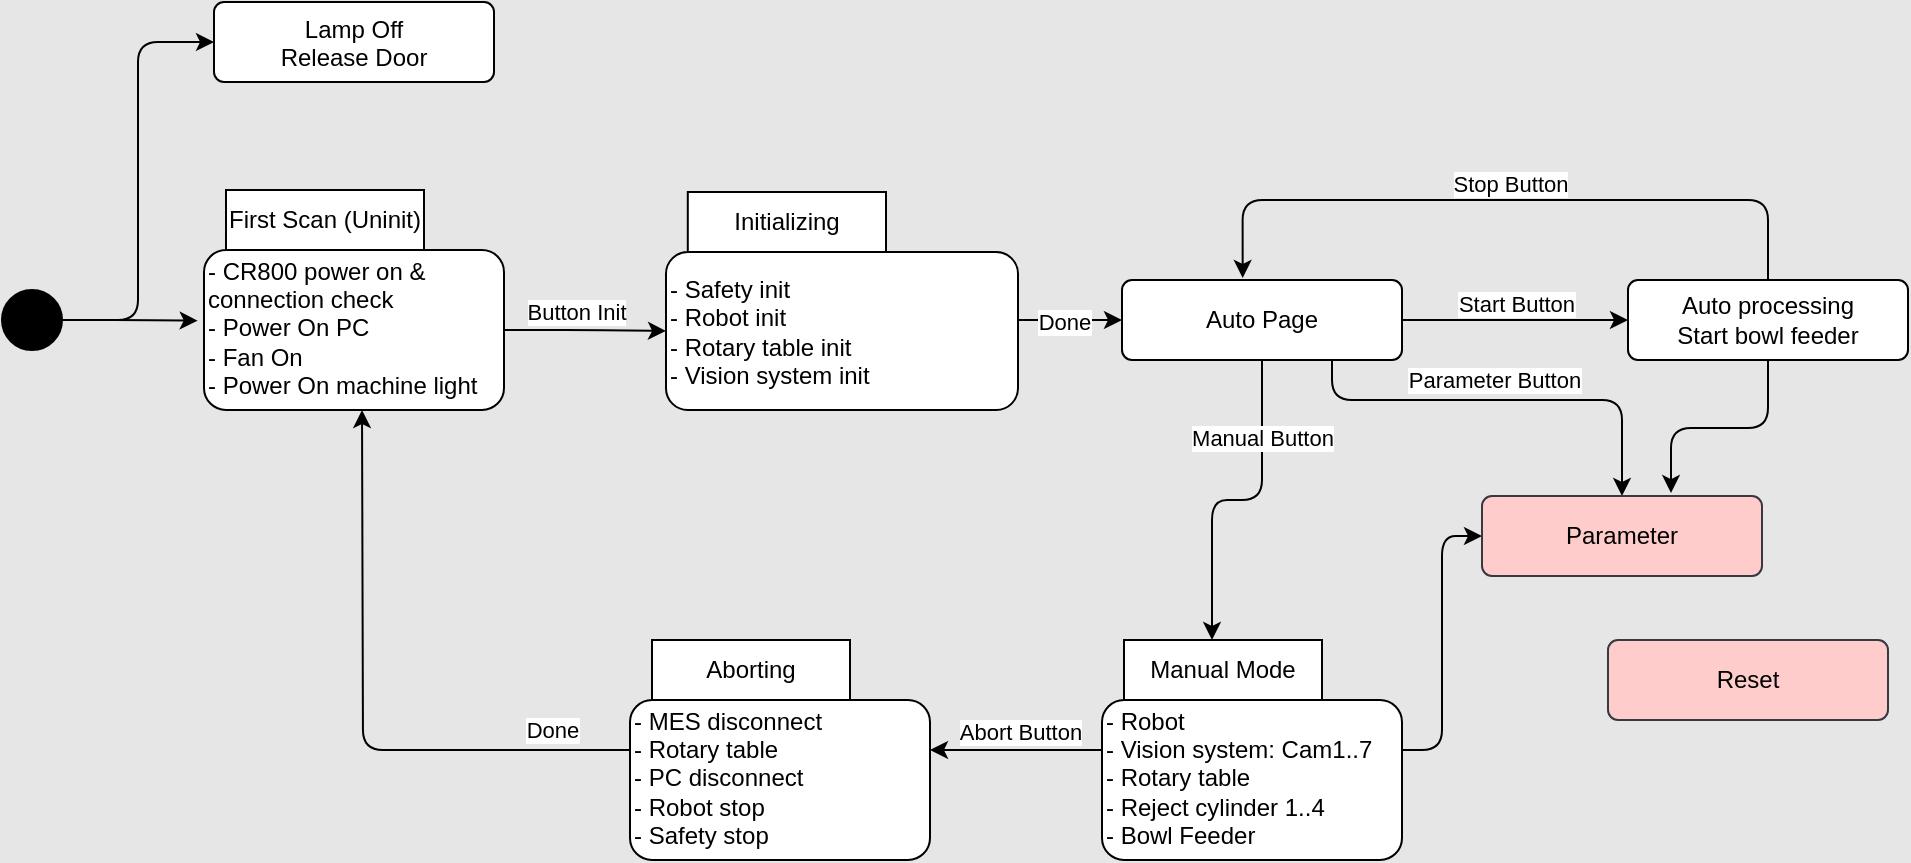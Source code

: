 <mxfile version="24.0.6" type="github" pages="7">
  <diagram name="Overview State Machine Diagram" id="v3ZlMP72TM2bRMMOr79-">
    <mxGraphModel dx="827" dy="605" grid="0" gridSize="10" guides="1" tooltips="1" connect="1" arrows="1" fold="1" page="1" pageScale="1" pageWidth="1169" pageHeight="827" background="#E6E6E6" math="0" shadow="0">
      <root>
        <mxCell id="WW-zu42CSBgiY89HqXib-0" />
        <mxCell id="WW-zu42CSBgiY89HqXib-1" parent="WW-zu42CSBgiY89HqXib-0" />
        <mxCell id="yEkoepyDLRdJ0-82_h-8-18" value="" style="edgeStyle=orthogonalEdgeStyle;rounded=1;orthogonalLoop=1;jettySize=auto;html=1;entryX=-0.021;entryY=0.594;entryDx=0;entryDy=0;entryPerimeter=0;" parent="WW-zu42CSBgiY89HqXib-1" source="yEkoepyDLRdJ0-82_h-8-14" target="_DFZCtBtQmX0nNGhwsYy-0" edge="1">
          <mxGeometry relative="1" as="geometry">
            <mxPoint x="190" y="214" as="targetPoint" />
          </mxGeometry>
        </mxCell>
        <mxCell id="_DFZCtBtQmX0nNGhwsYy-6" style="edgeStyle=orthogonalEdgeStyle;rounded=1;orthogonalLoop=1;jettySize=auto;html=1;entryX=0;entryY=0.5;entryDx=0;entryDy=0;" parent="WW-zu42CSBgiY89HqXib-1" source="yEkoepyDLRdJ0-82_h-8-14" target="_DFZCtBtQmX0nNGhwsYy-5" edge="1">
          <mxGeometry relative="1" as="geometry" />
        </mxCell>
        <mxCell id="yEkoepyDLRdJ0-82_h-8-14" value="" style="ellipse;fillColor=strokeColor;html=1;rounded=1;" parent="WW-zu42CSBgiY89HqXib-1" vertex="1">
          <mxGeometry x="80" y="199" width="30" height="30" as="geometry" />
        </mxCell>
        <mxCell id="yEkoepyDLRdJ0-82_h-8-20" value="" style="edgeStyle=orthogonalEdgeStyle;rounded=1;orthogonalLoop=1;jettySize=auto;html=1;exitX=0;exitY=0;exitDx=150;exitDy=70;exitPerimeter=0;entryX=0;entryY=0;entryDx=0;entryDy=69.5;entryPerimeter=0;" parent="WW-zu42CSBgiY89HqXib-1" source="_DFZCtBtQmX0nNGhwsYy-0" target="_DFZCtBtQmX0nNGhwsYy-11" edge="1">
          <mxGeometry relative="1" as="geometry">
            <mxPoint x="330" y="214" as="sourcePoint" />
            <mxPoint x="385" y="214" as="targetPoint" />
          </mxGeometry>
        </mxCell>
        <mxCell id="yEkoepyDLRdJ0-82_h-8-21" value="Button Init" style="edgeLabel;html=1;align=center;verticalAlign=middle;resizable=0;points=[];rounded=1;" parent="yEkoepyDLRdJ0-82_h-8-20" vertex="1" connectable="0">
          <mxGeometry x="0.113" y="-1" relative="1" as="geometry">
            <mxPoint x="-9" y="-11" as="offset" />
          </mxGeometry>
        </mxCell>
        <mxCell id="yEkoepyDLRdJ0-82_h-8-23" value="" style="edgeStyle=orthogonalEdgeStyle;rounded=1;orthogonalLoop=1;jettySize=auto;html=1;" parent="WW-zu42CSBgiY89HqXib-1" edge="1">
          <mxGeometry relative="1" as="geometry">
            <mxPoint x="550" y="214" as="sourcePoint" />
            <mxPoint x="640" y="214" as="targetPoint" />
          </mxGeometry>
        </mxCell>
        <mxCell id="ULVD5IHKnw9zPsBiXCqC-4" value="Done" style="edgeLabel;html=1;align=center;verticalAlign=middle;resizable=0;points=[];" parent="yEkoepyDLRdJ0-82_h-8-23" vertex="1" connectable="0">
          <mxGeometry x="0.341" y="-1" relative="1" as="geometry">
            <mxPoint as="offset" />
          </mxGeometry>
        </mxCell>
        <mxCell id="yEkoepyDLRdJ0-82_h-8-26" value="" style="edgeStyle=orthogonalEdgeStyle;rounded=1;orthogonalLoop=1;jettySize=auto;html=1;" parent="WW-zu42CSBgiY89HqXib-1" source="yEkoepyDLRdJ0-82_h-8-24" target="yEkoepyDLRdJ0-82_h-8-25" edge="1">
          <mxGeometry relative="1" as="geometry" />
        </mxCell>
        <mxCell id="yEkoepyDLRdJ0-82_h-8-27" value="Start Button" style="edgeLabel;html=1;align=center;verticalAlign=middle;resizable=0;points=[];rounded=1;" parent="yEkoepyDLRdJ0-82_h-8-26" vertex="1" connectable="0">
          <mxGeometry x="-0.3" y="-4" relative="1" as="geometry">
            <mxPoint x="17" y="-12" as="offset" />
          </mxGeometry>
        </mxCell>
        <mxCell id="yEkoepyDLRdJ0-82_h-8-38" value="" style="edgeStyle=orthogonalEdgeStyle;rounded=1;orthogonalLoop=1;jettySize=auto;html=1;entryX=0;entryY=0;entryDx=55;entryDy=0;entryPerimeter=0;" parent="WW-zu42CSBgiY89HqXib-1" source="yEkoepyDLRdJ0-82_h-8-24" target="yEkoepyDLRdJ0-82_h-8-41" edge="1">
          <mxGeometry relative="1" as="geometry">
            <mxPoint x="710" y="304.0" as="targetPoint" />
          </mxGeometry>
        </mxCell>
        <mxCell id="yEkoepyDLRdJ0-82_h-8-39" value="Manual Button" style="edgeLabel;html=1;align=center;verticalAlign=middle;resizable=0;points=[];" parent="yEkoepyDLRdJ0-82_h-8-38" vertex="1" connectable="0">
          <mxGeometry x="-0.275" y="-1" relative="1" as="geometry">
            <mxPoint x="1" y="-21" as="offset" />
          </mxGeometry>
        </mxCell>
        <mxCell id="yEkoepyDLRdJ0-82_h-8-50" style="edgeStyle=orthogonalEdgeStyle;rounded=1;orthogonalLoop=1;jettySize=auto;html=1;entryX=0.5;entryY=0;entryDx=0;entryDy=0;exitX=0.75;exitY=1;exitDx=0;exitDy=0;" parent="WW-zu42CSBgiY89HqXib-1" source="yEkoepyDLRdJ0-82_h-8-24" target="yEkoepyDLRdJ0-82_h-8-49" edge="1">
          <mxGeometry relative="1" as="geometry">
            <Array as="points">
              <mxPoint x="745" y="254" />
              <mxPoint x="890" y="254" />
            </Array>
          </mxGeometry>
        </mxCell>
        <mxCell id="yEkoepyDLRdJ0-82_h-8-51" value="Parameter Button" style="edgeLabel;html=1;align=center;verticalAlign=middle;resizable=0;points=[];" parent="yEkoepyDLRdJ0-82_h-8-50" vertex="1" connectable="0">
          <mxGeometry x="-0.377" relative="1" as="geometry">
            <mxPoint x="34" y="-10" as="offset" />
          </mxGeometry>
        </mxCell>
        <mxCell id="yEkoepyDLRdJ0-82_h-8-24" value="Auto Page" style="html=1;align=center;verticalAlign=middle;rounded=1;absoluteArcSize=1;arcSize=10;dashed=0;whiteSpace=wrap;" parent="WW-zu42CSBgiY89HqXib-1" vertex="1">
          <mxGeometry x="640" y="194" width="140" height="40" as="geometry" />
        </mxCell>
        <mxCell id="yEkoepyDLRdJ0-82_h-8-29" value="" style="edgeStyle=orthogonalEdgeStyle;rounded=1;orthogonalLoop=1;jettySize=auto;html=1;entryX=0.431;entryY=-0.025;entryDx=0;entryDy=0;entryPerimeter=0;exitX=0.5;exitY=0;exitDx=0;exitDy=0;" parent="WW-zu42CSBgiY89HqXib-1" source="yEkoepyDLRdJ0-82_h-8-25" target="yEkoepyDLRdJ0-82_h-8-24" edge="1">
          <mxGeometry relative="1" as="geometry">
            <Array as="points">
              <mxPoint x="963" y="154" />
              <mxPoint x="700" y="154" />
            </Array>
          </mxGeometry>
        </mxCell>
        <mxCell id="yEkoepyDLRdJ0-82_h-8-30" value="Stop Button" style="edgeLabel;html=1;align=center;verticalAlign=middle;resizable=0;points=[];rounded=1;" parent="yEkoepyDLRdJ0-82_h-8-29" vertex="1" connectable="0">
          <mxGeometry x="-0.486" y="-2" relative="1" as="geometry">
            <mxPoint x="-81" y="-6" as="offset" />
          </mxGeometry>
        </mxCell>
        <mxCell id="yEkoepyDLRdJ0-82_h-8-52" style="edgeStyle=orthogonalEdgeStyle;rounded=1;orthogonalLoop=1;jettySize=auto;html=1;strokeColor=default;endArrow=classic;endFill=1;entryX=0.675;entryY=-0.037;entryDx=0;entryDy=0;entryPerimeter=0;" parent="WW-zu42CSBgiY89HqXib-1" source="yEkoepyDLRdJ0-82_h-8-25" target="yEkoepyDLRdJ0-82_h-8-49" edge="1">
          <mxGeometry relative="1" as="geometry">
            <mxPoint x="880" y="254" as="targetPoint" />
          </mxGeometry>
        </mxCell>
        <UserObject label="Auto processing&lt;br&gt;Start bowl feeder" link="data:page/id,GE9Ud-njpaZmaiL3tsWu" id="yEkoepyDLRdJ0-82_h-8-25">
          <mxCell style="html=1;align=center;verticalAlign=middle;rounded=1;absoluteArcSize=1;arcSize=10;dashed=0;whiteSpace=wrap;" parent="WW-zu42CSBgiY89HqXib-1" vertex="1">
            <mxGeometry x="893" y="194" width="140" height="40" as="geometry" />
          </mxCell>
        </UserObject>
        <mxCell id="yEkoepyDLRdJ0-82_h-8-45" value="" style="edgeStyle=orthogonalEdgeStyle;rounded=1;orthogonalLoop=1;jettySize=auto;html=1;" parent="WW-zu42CSBgiY89HqXib-1" source="yEkoepyDLRdJ0-82_h-8-41" target="yEkoepyDLRdJ0-82_h-8-43" edge="1">
          <mxGeometry relative="1" as="geometry" />
        </mxCell>
        <mxCell id="yEkoepyDLRdJ0-82_h-8-46" value="Abort Button" style="edgeLabel;html=1;align=center;verticalAlign=middle;resizable=0;points=[];" parent="yEkoepyDLRdJ0-82_h-8-45" vertex="1" connectable="0">
          <mxGeometry x="-0.383" y="1" relative="1" as="geometry">
            <mxPoint x="-15" y="-10" as="offset" />
          </mxGeometry>
        </mxCell>
        <mxCell id="yEkoepyDLRdJ0-82_h-8-53" style="edgeStyle=orthogonalEdgeStyle;rounded=1;orthogonalLoop=1;jettySize=auto;html=1;endArrow=classic;endFill=1;entryX=0;entryY=0.5;entryDx=0;entryDy=0;" parent="WW-zu42CSBgiY89HqXib-1" source="yEkoepyDLRdJ0-82_h-8-41" target="yEkoepyDLRdJ0-82_h-8-49" edge="1">
          <mxGeometry relative="1" as="geometry">
            <mxPoint x="790" y="254" as="targetPoint" />
          </mxGeometry>
        </mxCell>
        <mxCell id="yEkoepyDLRdJ0-82_h-8-41" value="&lt;span style=&quot;font-weight: normal;&quot;&gt;Manual Mode&lt;/span&gt;" style="shape=folder;fontStyle=1;tabWidth=110;tabHeight=30;tabPosition=left;html=1;boundedLbl=1;labelInHeader=1;container=1;collapsible=0;whiteSpace=wrap;rounded=1;" parent="WW-zu42CSBgiY89HqXib-1" vertex="1">
          <mxGeometry x="630" y="374" width="150" height="110" as="geometry" />
        </mxCell>
        <mxCell id="yEkoepyDLRdJ0-82_h-8-42" value="- Robot&lt;br&gt;- Vision system: Cam1..7&lt;br&gt;- Rotary table&lt;br&gt;- Reject cylinder 1..4&lt;br&gt;- Bowl Feeder" style="html=1;strokeColor=none;resizeWidth=1;resizeHeight=1;fillColor=none;part=1;connectable=0;allowArrows=0;deletable=0;whiteSpace=wrap;rounded=1;align=left;" parent="yEkoepyDLRdJ0-82_h-8-41" vertex="1">
          <mxGeometry width="150" height="77" relative="1" as="geometry">
            <mxPoint y="30" as="offset" />
          </mxGeometry>
        </mxCell>
        <mxCell id="yEkoepyDLRdJ0-82_h-8-43" value="&lt;span style=&quot;font-weight: normal;&quot;&gt;Aborting&lt;/span&gt;" style="shape=folder;fontStyle=1;tabWidth=110;tabHeight=30;tabPosition=left;html=1;boundedLbl=1;labelInHeader=1;container=1;collapsible=0;whiteSpace=wrap;rounded=1;" parent="WW-zu42CSBgiY89HqXib-1" vertex="1">
          <mxGeometry x="394" y="374" width="150" height="110" as="geometry" />
        </mxCell>
        <mxCell id="yEkoepyDLRdJ0-82_h-8-44" value="- MES disconnect&lt;br&gt;- Rotary table&lt;br&gt;- PC disconnect&lt;br&gt;- Robot stop&lt;br&gt;- Safety stop" style="html=1;strokeColor=none;resizeWidth=1;resizeHeight=1;fillColor=none;part=1;connectable=0;allowArrows=0;deletable=0;whiteSpace=wrap;rounded=1;align=left;" parent="yEkoepyDLRdJ0-82_h-8-43" vertex="1">
          <mxGeometry width="150" height="77" relative="1" as="geometry">
            <mxPoint y="30" as="offset" />
          </mxGeometry>
        </mxCell>
        <mxCell id="yEkoepyDLRdJ0-82_h-8-47" style="edgeStyle=orthogonalEdgeStyle;rounded=1;orthogonalLoop=1;jettySize=auto;html=1;entryX=0.5;entryY=1;entryDx=0;entryDy=0;entryPerimeter=0;" parent="WW-zu42CSBgiY89HqXib-1" source="yEkoepyDLRdJ0-82_h-8-43" edge="1">
          <mxGeometry relative="1" as="geometry">
            <mxPoint x="260" y="259" as="targetPoint" />
          </mxGeometry>
        </mxCell>
        <mxCell id="yEkoepyDLRdJ0-82_h-8-48" value="Done" style="edgeLabel;html=1;align=center;verticalAlign=middle;resizable=0;points=[];" parent="yEkoepyDLRdJ0-82_h-8-47" vertex="1" connectable="0">
          <mxGeometry x="-0.173" y="1" relative="1" as="geometry">
            <mxPoint x="86" y="-11" as="offset" />
          </mxGeometry>
        </mxCell>
        <mxCell id="yEkoepyDLRdJ0-82_h-8-49" value="Parameter" style="html=1;align=center;verticalAlign=middle;rounded=1;absoluteArcSize=1;arcSize=10;dashed=0;whiteSpace=wrap;fillColor=#ffcccc;strokeColor=#36393d;" parent="WW-zu42CSBgiY89HqXib-1" vertex="1">
          <mxGeometry x="820" y="302" width="140" height="40" as="geometry" />
        </mxCell>
        <mxCell id="yEkoepyDLRdJ0-82_h-8-54" value="Reset" style="html=1;align=center;verticalAlign=middle;rounded=1;absoluteArcSize=1;arcSize=10;dashed=0;whiteSpace=wrap;fillColor=#ffcccc;strokeColor=#36393d;" parent="WW-zu42CSBgiY89HqXib-1" vertex="1">
          <mxGeometry x="883" y="374" width="140" height="40" as="geometry" />
        </mxCell>
        <mxCell id="_DFZCtBtQmX0nNGhwsYy-0" value="&lt;span style=&quot;font-weight: normal;&quot;&gt;First Scan (Uninit)&lt;/span&gt;" style="shape=folder;fontStyle=1;tabWidth=110;tabHeight=30;tabPosition=left;html=1;boundedLbl=1;labelInHeader=1;container=1;collapsible=0;whiteSpace=wrap;rounded=1;" parent="WW-zu42CSBgiY89HqXib-1" vertex="1">
          <mxGeometry x="181" y="149" width="150" height="110" as="geometry" />
        </mxCell>
        <mxCell id="_DFZCtBtQmX0nNGhwsYy-1" value="- CR800 power on &amp;amp; connection check&lt;br&gt;- Power On PC&lt;br&gt;- Fan On&lt;br&gt;- Power On machine light" style="html=1;strokeColor=none;resizeWidth=1;resizeHeight=1;fillColor=none;part=1;connectable=0;allowArrows=0;deletable=0;whiteSpace=wrap;rounded=1;align=left;" parent="_DFZCtBtQmX0nNGhwsYy-0" vertex="1">
          <mxGeometry width="150" height="77" relative="1" as="geometry">
            <mxPoint y="30" as="offset" />
          </mxGeometry>
        </mxCell>
        <mxCell id="_DFZCtBtQmX0nNGhwsYy-5" value="&lt;div style=&quot;&quot;&gt;&lt;span style=&quot;background-color: initial;&quot;&gt;Lamp Off&lt;/span&gt;&lt;/div&gt;&lt;div style=&quot;&quot;&gt;&lt;span style=&quot;background-color: initial;&quot;&gt;Release Door&lt;/span&gt;&lt;/div&gt;" style="html=1;align=center;verticalAlign=top;rounded=1;absoluteArcSize=1;arcSize=10;dashed=0;whiteSpace=wrap;" parent="WW-zu42CSBgiY89HqXib-1" vertex="1">
          <mxGeometry x="186" y="55" width="140" height="40" as="geometry" />
        </mxCell>
        <mxCell id="_DFZCtBtQmX0nNGhwsYy-11" value="&lt;span style=&quot;font-weight: normal;&quot;&gt;Initializing&lt;/span&gt;" style="shape=folder;fontStyle=1;tabWidth=110;tabHeight=30;tabPosition=left;html=1;boundedLbl=1;labelInHeader=1;container=1;collapsible=0;whiteSpace=wrap;rounded=1;" parent="WW-zu42CSBgiY89HqXib-1" vertex="1">
          <mxGeometry x="412" y="150" width="176" height="109" as="geometry" />
        </mxCell>
        <mxCell id="_DFZCtBtQmX0nNGhwsYy-12" value="- Safety init&lt;br&gt;- Robot init&lt;br&gt;- Rotary table init&lt;br&gt;- Vision system init" style="html=1;strokeColor=none;resizeWidth=1;resizeHeight=1;fillColor=none;part=1;connectable=0;allowArrows=0;deletable=0;whiteSpace=wrap;rounded=1;align=left;" parent="_DFZCtBtQmX0nNGhwsYy-11" vertex="1">
          <mxGeometry width="176" height="80" relative="1" as="geometry">
            <mxPoint y="30" as="offset" />
          </mxGeometry>
        </mxCell>
      </root>
    </mxGraphModel>
  </diagram>
  <diagram name="Object" id="BeSM22xdfUoI_Tbf0LFO">
    <mxGraphModel dx="1210" dy="811" grid="0" gridSize="10" guides="1" tooltips="1" connect="1" arrows="1" fold="1" page="1" pageScale="1" pageWidth="1169" pageHeight="827" background="#E6E6E6" math="0" shadow="0">
      <root>
        <mxCell id="HmIxT7YmslCgVy-cyYs8-0" />
        <mxCell id="HmIxT7YmslCgVy-cyYs8-1" parent="HmIxT7YmslCgVy-cyYs8-0" />
        <mxCell id="HmIxT7YmslCgVy-cyYs8-52" value="Robot" style="swimlane;fontStyle=1;align=center;verticalAlign=top;childLayout=stackLayout;horizontal=1;startSize=26;horizontalStack=0;resizeParent=1;resizeParentMax=0;resizeLast=0;collapsible=1;marginBottom=0;whiteSpace=wrap;html=1;rounded=1;" vertex="1" parent="HmIxT7YmslCgVy-cyYs8-1">
          <mxGeometry x="59" y="55" width="160" height="86" as="geometry" />
        </mxCell>
        <mxCell id="HmIxT7YmslCgVy-cyYs8-53" value="+ field: type" style="text;strokeColor=none;fillColor=none;align=left;verticalAlign=top;spacingLeft=4;spacingRight=4;overflow=hidden;rotatable=0;points=[[0,0.5],[1,0.5]];portConstraint=eastwest;whiteSpace=wrap;html=1;" vertex="1" parent="HmIxT7YmslCgVy-cyYs8-52">
          <mxGeometry y="26" width="160" height="26" as="geometry" />
        </mxCell>
        <mxCell id="HmIxT7YmslCgVy-cyYs8-54" value="" style="line;strokeWidth=1;fillColor=none;align=left;verticalAlign=middle;spacingTop=-1;spacingLeft=3;spacingRight=3;rotatable=0;labelPosition=right;points=[];portConstraint=eastwest;strokeColor=inherit;rounded=1;" vertex="1" parent="HmIxT7YmslCgVy-cyYs8-52">
          <mxGeometry y="52" width="160" height="8" as="geometry" />
        </mxCell>
        <mxCell id="HmIxT7YmslCgVy-cyYs8-55" value="+ method(type): type" style="text;strokeColor=none;fillColor=none;align=left;verticalAlign=top;spacingLeft=4;spacingRight=4;overflow=hidden;rotatable=0;points=[[0,0.5],[1,0.5]];portConstraint=eastwest;whiteSpace=wrap;html=1;" vertex="1" parent="HmIxT7YmslCgVy-cyYs8-52">
          <mxGeometry y="60" width="160" height="26" as="geometry" />
        </mxCell>
        <mxCell id="HmIxT7YmslCgVy-cyYs8-56" value="Bowl Feeder" style="swimlane;fontStyle=1;align=center;verticalAlign=top;childLayout=stackLayout;horizontal=1;startSize=26;horizontalStack=0;resizeParent=1;resizeParentMax=0;resizeLast=0;collapsible=1;marginBottom=0;whiteSpace=wrap;html=1;rounded=1;" vertex="1" parent="HmIxT7YmslCgVy-cyYs8-1">
          <mxGeometry x="259" y="55" width="160" height="257" as="geometry" />
        </mxCell>
        <mxCell id="HmIxT7YmslCgVy-cyYs8-57" value="+ bStatus: FB_DigitalOutput&lt;br&gt;+ bEnable:&amp;nbsp;&lt;br&gt;" style="text;strokeColor=none;fillColor=none;align=left;verticalAlign=top;spacingLeft=4;spacingRight=4;overflow=hidden;rotatable=0;points=[[0,0.5],[1,0.5]];portConstraint=eastwest;whiteSpace=wrap;html=1;" vertex="1" parent="HmIxT7YmslCgVy-cyYs8-56">
          <mxGeometry y="26" width="160" height="83" as="geometry" />
        </mxCell>
        <mxCell id="HmIxT7YmslCgVy-cyYs8-58" value="" style="line;strokeWidth=1;fillColor=none;align=left;verticalAlign=middle;spacingTop=-1;spacingLeft=3;spacingRight=3;rotatable=0;labelPosition=right;points=[];portConstraint=eastwest;strokeColor=inherit;rounded=1;" vertex="1" parent="HmIxT7YmslCgVy-cyYs8-56">
          <mxGeometry y="109" width="160" height="8" as="geometry" />
        </mxCell>
        <mxCell id="HmIxT7YmslCgVy-cyYs8-59" value="+ MR_Start(): Bool&lt;br&gt;+ MR_Stop(): Bool&lt;br&gt;+ MR_Init(): Bool&lt;br&gt;+&amp;nbsp;" style="text;strokeColor=none;fillColor=none;align=left;verticalAlign=top;spacingLeft=4;spacingRight=4;overflow=hidden;rotatable=0;points=[[0,0.5],[1,0.5]];portConstraint=eastwest;whiteSpace=wrap;html=1;" vertex="1" parent="HmIxT7YmslCgVy-cyYs8-56">
          <mxGeometry y="117" width="160" height="140" as="geometry" />
        </mxCell>
        <mxCell id="HmIxT7YmslCgVy-cyYs8-60" value="Vision System" style="swimlane;fontStyle=1;align=center;verticalAlign=top;childLayout=stackLayout;horizontal=1;startSize=26;horizontalStack=0;resizeParent=1;resizeParentMax=0;resizeLast=0;collapsible=1;marginBottom=0;whiteSpace=wrap;html=1;rounded=1;" vertex="1" parent="HmIxT7YmslCgVy-cyYs8-1">
          <mxGeometry x="477" y="55" width="160" height="178" as="geometry" />
        </mxCell>
        <mxCell id="HmIxT7YmslCgVy-cyYs8-61" value="+ bStatus: FB_DigitalOutput" style="text;strokeColor=none;fillColor=none;align=left;verticalAlign=top;spacingLeft=4;spacingRight=4;overflow=hidden;rotatable=0;points=[[0,0.5],[1,0.5]];portConstraint=eastwest;whiteSpace=wrap;html=1;" vertex="1" parent="HmIxT7YmslCgVy-cyYs8-60">
          <mxGeometry y="26" width="160" height="63" as="geometry" />
        </mxCell>
        <mxCell id="HmIxT7YmslCgVy-cyYs8-62" value="" style="line;strokeWidth=1;fillColor=none;align=left;verticalAlign=middle;spacingTop=-1;spacingLeft=3;spacingRight=3;rotatable=0;labelPosition=right;points=[];portConstraint=eastwest;strokeColor=inherit;rounded=1;" vertex="1" parent="HmIxT7YmslCgVy-cyYs8-60">
          <mxGeometry y="89" width="160" height="8" as="geometry" />
        </mxCell>
        <mxCell id="HmIxT7YmslCgVy-cyYs8-63" value="+ MR_SetJob: Bool;&lt;br&gt;+ MR_GetJob: Bool;&lt;br&gt;+ MR_GetConnection;&lt;br&gt;+ MR_GetForcusScore" style="text;strokeColor=none;fillColor=none;align=left;verticalAlign=top;spacingLeft=4;spacingRight=4;overflow=hidden;rotatable=0;points=[[0,0.5],[1,0.5]];portConstraint=eastwest;whiteSpace=wrap;html=1;" vertex="1" parent="HmIxT7YmslCgVy-cyYs8-60">
          <mxGeometry y="97" width="160" height="81" as="geometry" />
        </mxCell>
      </root>
    </mxGraphModel>
  </diagram>
  <diagram name="Auto process State Diagram_First Concept" id="GE9Ud-njpaZmaiL3tsWu">
    <mxGraphModel dx="827" dy="595" grid="0" gridSize="10" guides="1" tooltips="1" connect="1" arrows="1" fold="1" page="1" pageScale="1" pageWidth="1169" pageHeight="827" background="#E6E6E6" math="0" shadow="0">
      <root>
        <mxCell id="q1DA9xK3n46PnG2VsxQA-0" />
        <mxCell id="q1DA9xK3n46PnG2VsxQA-1" parent="q1DA9xK3n46PnG2VsxQA-0" />
        <mxCell id="q1DA9xK3n46PnG2VsxQA-3" value="idle" style="rounded=1;whiteSpace=wrap;html=1;arcSize=24;shadow=0;comic=0;labelBackgroundColor=none;fontFamily=Verdana;fontSize=12;align=center;" parent="q1DA9xK3n46PnG2VsxQA-1" vertex="1">
          <mxGeometry x="170" y="60" width="120" height="60" as="geometry" />
        </mxCell>
        <mxCell id="q1DA9xK3n46PnG2VsxQA-4" style="edgeStyle=orthogonalEdgeStyle;html=1;labelBackgroundColor=none;endArrow=open;endSize=8;fontFamily=Verdana;fontSize=12;align=left;fontColor=default;rounded=1;exitX=0.933;exitY=0.5;exitDx=0;exitDy=0;exitPerimeter=0;" parent="q1DA9xK3n46PnG2VsxQA-1" source="4TF_eJLBg-H4r6Ptzs8u-0" target="q1DA9xK3n46PnG2VsxQA-3" edge="1">
          <mxGeometry relative="1" as="geometry">
            <mxPoint x="90" y="90" as="sourcePoint" />
          </mxGeometry>
        </mxCell>
        <mxCell id="q1DA9xK3n46PnG2VsxQA-5" value="" style="edgeStyle=orthogonalEdgeStyle;rounded=1;orthogonalLoop=1;jettySize=auto;html=1;" parent="q1DA9xK3n46PnG2VsxQA-1" source="q1DA9xK3n46PnG2VsxQA-7" target="q1DA9xK3n46PnG2VsxQA-14" edge="1">
          <mxGeometry relative="1" as="geometry" />
        </mxCell>
        <mxCell id="RZz5XiRtjLoKqfDFsAPF-0" value="" style="edgeStyle=orthogonalEdgeStyle;rounded=1;orthogonalLoop=1;jettySize=auto;html=1;" parent="q1DA9xK3n46PnG2VsxQA-1" source="q1DA9xK3n46PnG2VsxQA-7" target="q1DA9xK3n46PnG2VsxQA-14" edge="1">
          <mxGeometry relative="1" as="geometry" />
        </mxCell>
        <mxCell id="RZz5XiRtjLoKqfDFsAPF-1" value="done" style="edgeLabel;html=1;align=center;verticalAlign=middle;resizable=0;points=[];rounded=1;" parent="RZz5XiRtjLoKqfDFsAPF-0" vertex="1" connectable="0">
          <mxGeometry x="-0.133" y="2" relative="1" as="geometry">
            <mxPoint as="offset" />
          </mxGeometry>
        </mxCell>
        <mxCell id="q1DA9xK3n46PnG2VsxQA-7" value="Robot picks product" style="rounded=1;whiteSpace=wrap;html=1;arcSize=24;shadow=0;comic=0;labelBackgroundColor=none;fontFamily=Verdana;fontSize=12;align=center;" parent="q1DA9xK3n46PnG2VsxQA-1" vertex="1">
          <mxGeometry x="420" y="60" width="120" height="60" as="geometry" />
        </mxCell>
        <mxCell id="q1DA9xK3n46PnG2VsxQA-8" value="" style="endArrow=classic;html=1;rounded=1;exitX=1;exitY=0.5;exitDx=0;exitDy=0;" parent="q1DA9xK3n46PnG2VsxQA-1" source="q1DA9xK3n46PnG2VsxQA-3" target="q1DA9xK3n46PnG2VsxQA-7" edge="1">
          <mxGeometry width="50" height="50" relative="1" as="geometry">
            <mxPoint x="330" y="88" as="sourcePoint" />
            <mxPoint x="380" y="38" as="targetPoint" />
          </mxGeometry>
        </mxCell>
        <mxCell id="q1DA9xK3n46PnG2VsxQA-9" value="Text" style="edgeLabel;html=1;align=center;verticalAlign=middle;resizable=0;points=[];rounded=1;" parent="q1DA9xK3n46PnG2VsxQA-8" vertex="1" connectable="0">
          <mxGeometry x="-0.071" y="2" relative="1" as="geometry">
            <mxPoint as="offset" />
          </mxGeometry>
        </mxCell>
        <mxCell id="q1DA9xK3n46PnG2VsxQA-10" value="Product detected" style="edgeLabel;html=1;align=center;verticalAlign=middle;resizable=0;points=[];rounded=1;" parent="q1DA9xK3n46PnG2VsxQA-8" vertex="1" connectable="0">
          <mxGeometry x="-0.094" y="4" relative="1" as="geometry">
            <mxPoint y="2" as="offset" />
          </mxGeometry>
        </mxCell>
        <mxCell id="q1DA9xK3n46PnG2VsxQA-11" value="" style="edgeStyle=orthogonalEdgeStyle;rounded=1;orthogonalLoop=1;jettySize=auto;html=1;" parent="q1DA9xK3n46PnG2VsxQA-1" source="q1DA9xK3n46PnG2VsxQA-14" target="q1DA9xK3n46PnG2VsxQA-17" edge="1">
          <mxGeometry relative="1" as="geometry" />
        </mxCell>
        <mxCell id="q1DA9xK3n46PnG2VsxQA-12" value="Done" style="edgeLabel;html=1;align=center;verticalAlign=middle;resizable=0;points=[];rounded=1;" parent="q1DA9xK3n46PnG2VsxQA-11" vertex="1" connectable="0">
          <mxGeometry x="-0.167" y="1" relative="1" as="geometry">
            <mxPoint as="offset" />
          </mxGeometry>
        </mxCell>
        <mxCell id="q1DA9xK3n46PnG2VsxQA-13" value="in position" style="edgeLabel;html=1;align=center;verticalAlign=middle;resizable=0;points=[];rounded=1;" parent="q1DA9xK3n46PnG2VsxQA-11" vertex="1" connectable="0">
          <mxGeometry x="-0.28" relative="1" as="geometry">
            <mxPoint x="8" as="offset" />
          </mxGeometry>
        </mxCell>
        <mxCell id="q1DA9xK3n46PnG2VsxQA-14" value="Robot moves to vision station 1" style="rounded=1;whiteSpace=wrap;html=1;arcSize=24;shadow=0;comic=0;labelBackgroundColor=none;fontFamily=Verdana;fontSize=12;align=center;" parent="q1DA9xK3n46PnG2VsxQA-1" vertex="1">
          <mxGeometry x="600" y="60" width="120" height="60" as="geometry" />
        </mxCell>
        <mxCell id="q1DA9xK3n46PnG2VsxQA-17" value="Command to vision station 1" style="whiteSpace=wrap;html=1;fontFamily=Verdana;rounded=1;arcSize=24;shadow=0;comic=0;labelBackgroundColor=none;" parent="q1DA9xK3n46PnG2VsxQA-1" vertex="1">
          <mxGeometry x="800" y="60" width="120" height="60" as="geometry" />
        </mxCell>
        <mxCell id="RZz5XiRtjLoKqfDFsAPF-3" value="" style="edgeStyle=orthogonalEdgeStyle;rounded=1;orthogonalLoop=1;jettySize=auto;html=1;exitX=1;exitY=0.5;exitDx=0;exitDy=0;" parent="q1DA9xK3n46PnG2VsxQA-1" source="q1DA9xK3n46PnG2VsxQA-17" target="RZz5XiRtjLoKqfDFsAPF-2" edge="1">
          <mxGeometry relative="1" as="geometry">
            <mxPoint x="920" y="90" as="sourcePoint" />
            <mxPoint x="940" y="427" as="targetPoint" />
          </mxGeometry>
        </mxCell>
        <mxCell id="RZz5XiRtjLoKqfDFsAPF-4" value="Receive feedback Done &lt;br&gt;from vision station" style="edgeLabel;html=1;align=center;verticalAlign=middle;resizable=0;points=[];rounded=1;" parent="RZz5XiRtjLoKqfDFsAPF-3" vertex="1" connectable="0">
          <mxGeometry x="-0.175" y="-1" relative="1" as="geometry">
            <mxPoint x="9" y="32" as="offset" />
          </mxGeometry>
        </mxCell>
        <mxCell id="RZz5XiRtjLoKqfDFsAPF-13" value="" style="edgeStyle=orthogonalEdgeStyle;rounded=1;orthogonalLoop=1;jettySize=auto;html=1;entryX=1;entryY=0.5;entryDx=0;entryDy=0;exitX=0.5;exitY=1;exitDx=0;exitDy=0;" parent="q1DA9xK3n46PnG2VsxQA-1" source="RZz5XiRtjLoKqfDFsAPF-2" target="RZz5XiRtjLoKqfDFsAPF-12" edge="1">
          <mxGeometry relative="1" as="geometry">
            <mxPoint x="1037" y="197" as="sourcePoint" />
            <Array as="points">
              <mxPoint x="1065" y="210" />
            </Array>
          </mxGeometry>
        </mxCell>
        <mxCell id="RZz5XiRtjLoKqfDFsAPF-14" value="in position" style="edgeLabel;html=1;align=center;verticalAlign=middle;resizable=0;points=[];rounded=1;" parent="RZz5XiRtjLoKqfDFsAPF-13" vertex="1" connectable="0">
          <mxGeometry x="-0.225" y="2" relative="1" as="geometry">
            <mxPoint x="-4" y="-54" as="offset" />
          </mxGeometry>
        </mxCell>
        <mxCell id="RZz5XiRtjLoKqfDFsAPF-2" value="Robot moves to vision station 2" style="whiteSpace=wrap;html=1;fontFamily=Verdana;rounded=1;arcSize=24;shadow=0;comic=0;labelBackgroundColor=none;" parent="q1DA9xK3n46PnG2VsxQA-1" vertex="1">
          <mxGeometry x="1005" y="60" width="120" height="60" as="geometry" />
        </mxCell>
        <mxCell id="RZz5XiRtjLoKqfDFsAPF-16" value="" style="edgeStyle=orthogonalEdgeStyle;rounded=1;orthogonalLoop=1;jettySize=auto;html=1;" parent="q1DA9xK3n46PnG2VsxQA-1" source="RZz5XiRtjLoKqfDFsAPF-12" target="RZz5XiRtjLoKqfDFsAPF-15" edge="1">
          <mxGeometry relative="1" as="geometry" />
        </mxCell>
        <mxCell id="RZz5XiRtjLoKqfDFsAPF-17" value="Receive feedback Done&lt;br style=&quot;border-color: var(--border-color);&quot;&gt;from vision station" style="edgeLabel;html=1;align=center;verticalAlign=middle;resizable=0;points=[];rounded=1;" parent="RZz5XiRtjLoKqfDFsAPF-16" vertex="1" connectable="0">
          <mxGeometry x="0.3" relative="1" as="geometry">
            <mxPoint x="28" as="offset" />
          </mxGeometry>
        </mxCell>
        <mxCell id="RZz5XiRtjLoKqfDFsAPF-12" value="Command to vision station 2" style="whiteSpace=wrap;html=1;fontFamily=Verdana;rounded=1;arcSize=24;shadow=0;comic=0;labelBackgroundColor=none;" parent="q1DA9xK3n46PnG2VsxQA-1" vertex="1">
          <mxGeometry x="805" y="180" width="120" height="60" as="geometry" />
        </mxCell>
        <mxCell id="RZz5XiRtjLoKqfDFsAPF-19" value="" style="edgeStyle=orthogonalEdgeStyle;rounded=1;orthogonalLoop=1;jettySize=auto;html=1;" parent="q1DA9xK3n46PnG2VsxQA-1" source="RZz5XiRtjLoKqfDFsAPF-15" target="RZz5XiRtjLoKqfDFsAPF-18" edge="1">
          <mxGeometry relative="1" as="geometry" />
        </mxCell>
        <mxCell id="RZz5XiRtjLoKqfDFsAPF-21" value="in position" style="edgeLabel;html=1;align=center;verticalAlign=middle;resizable=0;points=[];rounded=1;" parent="RZz5XiRtjLoKqfDFsAPF-19" vertex="1" connectable="0">
          <mxGeometry y="-2" relative="1" as="geometry">
            <mxPoint as="offset" />
          </mxGeometry>
        </mxCell>
        <mxCell id="RZz5XiRtjLoKqfDFsAPF-15" value="Robot moves to the rotary table" style="whiteSpace=wrap;html=1;fontFamily=Verdana;rounded=1;arcSize=24;shadow=0;comic=0;labelBackgroundColor=none;" parent="q1DA9xK3n46PnG2VsxQA-1" vertex="1">
          <mxGeometry x="523" y="180" width="120" height="60" as="geometry" />
        </mxCell>
        <mxCell id="RZz5XiRtjLoKqfDFsAPF-23" value="" style="edgeStyle=orthogonalEdgeStyle;rounded=1;orthogonalLoop=1;jettySize=auto;html=1;exitX=0;exitY=0.5;exitDx=0;exitDy=0;entryX=0;entryY=0.5;entryDx=0;entryDy=0;" parent="q1DA9xK3n46PnG2VsxQA-1" source="RZz5XiRtjLoKqfDFsAPF-18" target="RZz5XiRtjLoKqfDFsAPF-22" edge="1">
          <mxGeometry relative="1" as="geometry">
            <Array as="points">
              <mxPoint x="287" y="210" />
              <mxPoint x="287" y="310" />
              <mxPoint x="290" y="310" />
              <mxPoint x="290" y="355" />
            </Array>
          </mxGeometry>
        </mxCell>
        <mxCell id="RZz5XiRtjLoKqfDFsAPF-24" value="done" style="edgeLabel;html=1;align=center;verticalAlign=middle;resizable=0;points=[];rounded=1;" parent="RZz5XiRtjLoKqfDFsAPF-23" vertex="1" connectable="0">
          <mxGeometry x="-0.083" relative="1" as="geometry">
            <mxPoint as="offset" />
          </mxGeometry>
        </mxCell>
        <mxCell id="RZz5XiRtjLoKqfDFsAPF-18" value="drop the product" style="whiteSpace=wrap;html=1;fontFamily=Verdana;rounded=1;arcSize=24;shadow=0;comic=0;labelBackgroundColor=none;" parent="q1DA9xK3n46PnG2VsxQA-1" vertex="1">
          <mxGeometry x="323" y="180" width="120" height="60" as="geometry" />
        </mxCell>
        <mxCell id="RZz5XiRtjLoKqfDFsAPF-26" value="" style="edgeStyle=orthogonalEdgeStyle;rounded=1;orthogonalLoop=1;jettySize=auto;html=1;" parent="q1DA9xK3n46PnG2VsxQA-1" source="RZz5XiRtjLoKqfDFsAPF-22" target="RZz5XiRtjLoKqfDFsAPF-25" edge="1">
          <mxGeometry relative="1" as="geometry" />
        </mxCell>
        <mxCell id="RZz5XiRtjLoKqfDFsAPF-27" value="done" style="edgeLabel;html=1;align=center;verticalAlign=middle;resizable=0;points=[];rounded=1;" parent="RZz5XiRtjLoKqfDFsAPF-26" vertex="1" connectable="0">
          <mxGeometry relative="1" as="geometry">
            <mxPoint as="offset" />
          </mxGeometry>
        </mxCell>
        <mxCell id="RZz5XiRtjLoKqfDFsAPF-22" value="robot move back safety position" style="whiteSpace=wrap;html=1;fontFamily=Verdana;rounded=1;arcSize=24;shadow=0;comic=0;labelBackgroundColor=none;" parent="q1DA9xK3n46PnG2VsxQA-1" vertex="1">
          <mxGeometry x="346" y="325" width="120" height="60" as="geometry" />
        </mxCell>
        <mxCell id="RZz5XiRtjLoKqfDFsAPF-29" value="" style="edgeStyle=orthogonalEdgeStyle;rounded=1;orthogonalLoop=1;jettySize=auto;html=1;" parent="q1DA9xK3n46PnG2VsxQA-1" source="RZz5XiRtjLoKqfDFsAPF-25" target="RZz5XiRtjLoKqfDFsAPF-28" edge="1">
          <mxGeometry relative="1" as="geometry" />
        </mxCell>
        <mxCell id="RZz5XiRtjLoKqfDFsAPF-30" value="done" style="edgeLabel;html=1;align=center;verticalAlign=middle;resizable=0;points=[];rounded=1;" parent="RZz5XiRtjLoKqfDFsAPF-29" vertex="1" connectable="0">
          <mxGeometry x="-0.3" y="-2" relative="1" as="geometry">
            <mxPoint x="9" as="offset" />
          </mxGeometry>
        </mxCell>
        <mxCell id="RZz5XiRtjLoKqfDFsAPF-25" value="rotary table move to the station 3" style="whiteSpace=wrap;html=1;fontFamily=Verdana;rounded=1;arcSize=24;shadow=0;comic=0;labelBackgroundColor=none;" parent="q1DA9xK3n46PnG2VsxQA-1" vertex="1">
          <mxGeometry x="546" y="325" width="120" height="60" as="geometry" />
        </mxCell>
        <mxCell id="RZz5XiRtjLoKqfDFsAPF-32" value="" style="edgeStyle=orthogonalEdgeStyle;rounded=1;orthogonalLoop=1;jettySize=auto;html=1;" parent="q1DA9xK3n46PnG2VsxQA-1" source="RZz5XiRtjLoKqfDFsAPF-28" target="RZz5XiRtjLoKqfDFsAPF-31" edge="1">
          <mxGeometry relative="1" as="geometry" />
        </mxCell>
        <mxCell id="RZz5XiRtjLoKqfDFsAPF-33" value="Receive feedback Done&lt;br style=&quot;border-color: var(--border-color);&quot;&gt;from vision station" style="edgeLabel;html=1;align=center;verticalAlign=middle;resizable=0;points=[];rounded=1;" parent="RZz5XiRtjLoKqfDFsAPF-32" vertex="1" connectable="0">
          <mxGeometry x="-0.35" y="-3" relative="1" as="geometry">
            <mxPoint x="-21" y="-3" as="offset" />
          </mxGeometry>
        </mxCell>
        <mxCell id="RZz5XiRtjLoKqfDFsAPF-28" value="Command to vision station 3" style="whiteSpace=wrap;html=1;fontFamily=Verdana;rounded=1;arcSize=24;shadow=0;comic=0;labelBackgroundColor=none;" parent="q1DA9xK3n46PnG2VsxQA-1" vertex="1">
          <mxGeometry x="746" y="325" width="120" height="60" as="geometry" />
        </mxCell>
        <mxCell id="RZz5XiRtjLoKqfDFsAPF-35" value="" style="edgeStyle=orthogonalEdgeStyle;rounded=1;orthogonalLoop=1;jettySize=auto;html=1;" parent="q1DA9xK3n46PnG2VsxQA-1" source="RZz5XiRtjLoKqfDFsAPF-31" target="RZz5XiRtjLoKqfDFsAPF-34" edge="1">
          <mxGeometry relative="1" as="geometry" />
        </mxCell>
        <mxCell id="RZz5XiRtjLoKqfDFsAPF-36" value="done" style="edgeLabel;html=1;align=center;verticalAlign=middle;resizable=0;points=[];rounded=1;" parent="RZz5XiRtjLoKqfDFsAPF-35" vertex="1" connectable="0">
          <mxGeometry x="-0.125" y="2" relative="1" as="geometry">
            <mxPoint y="-3" as="offset" />
          </mxGeometry>
        </mxCell>
        <mxCell id="RZz5XiRtjLoKqfDFsAPF-31" value="rotary table move to the station 4" style="whiteSpace=wrap;html=1;fontFamily=Verdana;rounded=1;arcSize=24;shadow=0;comic=0;labelBackgroundColor=none;" parent="q1DA9xK3n46PnG2VsxQA-1" vertex="1">
          <mxGeometry x="920" y="540" width="120" height="60" as="geometry" />
        </mxCell>
        <mxCell id="RZz5XiRtjLoKqfDFsAPF-38" value="" style="edgeStyle=orthogonalEdgeStyle;rounded=1;orthogonalLoop=1;jettySize=auto;html=1;" parent="q1DA9xK3n46PnG2VsxQA-1" source="RZz5XiRtjLoKqfDFsAPF-34" target="RZz5XiRtjLoKqfDFsAPF-37" edge="1">
          <mxGeometry relative="1" as="geometry" />
        </mxCell>
        <mxCell id="RZz5XiRtjLoKqfDFsAPF-39" value="Receive feedback Done&lt;br style=&quot;border-color: var(--border-color);&quot;&gt;from vision station" style="edgeLabel;html=1;align=center;verticalAlign=middle;resizable=0;points=[];rounded=1;" parent="RZz5XiRtjLoKqfDFsAPF-38" vertex="1" connectable="0">
          <mxGeometry x="-0.077" y="-1" relative="1" as="geometry">
            <mxPoint x="-1" as="offset" />
          </mxGeometry>
        </mxCell>
        <mxCell id="RZz5XiRtjLoKqfDFsAPF-34" value="Command to vision station 4" style="whiteSpace=wrap;html=1;fontFamily=Verdana;rounded=1;arcSize=24;shadow=0;comic=0;labelBackgroundColor=none;" parent="q1DA9xK3n46PnG2VsxQA-1" vertex="1">
          <mxGeometry x="720" y="540" width="120" height="60" as="geometry" />
        </mxCell>
        <mxCell id="b1xWOM1ve9F-8sQgIUGB-1" value="" style="edgeStyle=orthogonalEdgeStyle;rounded=1;orthogonalLoop=1;jettySize=auto;html=1;" parent="q1DA9xK3n46PnG2VsxQA-1" source="RZz5XiRtjLoKqfDFsAPF-37" target="b1xWOM1ve9F-8sQgIUGB-0" edge="1">
          <mxGeometry relative="1" as="geometry" />
        </mxCell>
        <mxCell id="b1xWOM1ve9F-8sQgIUGB-2" value="done" style="edgeLabel;html=1;align=center;verticalAlign=middle;resizable=0;points=[];rounded=1;" parent="b1xWOM1ve9F-8sQgIUGB-1" vertex="1" connectable="0">
          <mxGeometry x="-0.15" y="-1" relative="1" as="geometry">
            <mxPoint as="offset" />
          </mxGeometry>
        </mxCell>
        <mxCell id="RZz5XiRtjLoKqfDFsAPF-37" value="- sorting&lt;br&gt;" style="whiteSpace=wrap;html=1;fontFamily=Verdana;rounded=1;arcSize=24;shadow=0;comic=0;labelBackgroundColor=none;" parent="q1DA9xK3n46PnG2VsxQA-1" vertex="1">
          <mxGeometry x="460" y="540" width="120" height="60" as="geometry" />
        </mxCell>
        <mxCell id="b1xWOM1ve9F-8sQgIUGB-0" value="go back to home position" style="whiteSpace=wrap;html=1;fontFamily=Verdana;rounded=1;arcSize=24;shadow=0;comic=0;labelBackgroundColor=none;" parent="q1DA9xK3n46PnG2VsxQA-1" vertex="1">
          <mxGeometry x="260" y="540" width="120" height="60" as="geometry" />
        </mxCell>
        <mxCell id="b1xWOM1ve9F-8sQgIUGB-3" style="edgeStyle=orthogonalEdgeStyle;rounded=1;orthogonalLoop=1;jettySize=auto;html=1;entryX=0.167;entryY=1.017;entryDx=0;entryDy=0;entryPerimeter=0;" parent="q1DA9xK3n46PnG2VsxQA-1" source="b1xWOM1ve9F-8sQgIUGB-0" target="q1DA9xK3n46PnG2VsxQA-3" edge="1">
          <mxGeometry relative="1" as="geometry">
            <Array as="points">
              <mxPoint x="190" y="570" />
            </Array>
          </mxGeometry>
        </mxCell>
        <mxCell id="b1xWOM1ve9F-8sQgIUGB-4" value="done" style="edgeLabel;html=1;align=center;verticalAlign=middle;resizable=0;points=[];rounded=1;" parent="b1xWOM1ve9F-8sQgIUGB-3" vertex="1" connectable="0">
          <mxGeometry x="0.403" y="-3" relative="1" as="geometry">
            <mxPoint x="-3" as="offset" />
          </mxGeometry>
        </mxCell>
        <mxCell id="4TF_eJLBg-H4r6Ptzs8u-0" value="" style="ellipse;fillColor=strokeColor;html=1;rounded=1;" parent="q1DA9xK3n46PnG2VsxQA-1" vertex="1">
          <mxGeometry x="56" y="75" width="30" height="30" as="geometry" />
        </mxCell>
        <mxCell id="4TF_eJLBg-H4r6Ptzs8u-11" value="Robot" style="swimlane;fontStyle=1;align=center;verticalAlign=top;childLayout=stackLayout;horizontal=1;startSize=26;horizontalStack=0;resizeParent=1;resizeParentMax=0;resizeLast=0;collapsible=1;marginBottom=0;whiteSpace=wrap;html=1;rounded=1;" parent="q1DA9xK3n46PnG2VsxQA-1" vertex="1">
          <mxGeometry x="100" y="672" width="160" height="86" as="geometry" />
        </mxCell>
        <mxCell id="4TF_eJLBg-H4r6Ptzs8u-12" value="+ field: type" style="text;strokeColor=none;fillColor=none;align=left;verticalAlign=top;spacingLeft=4;spacingRight=4;overflow=hidden;rotatable=0;points=[[0,0.5],[1,0.5]];portConstraint=eastwest;whiteSpace=wrap;html=1;" parent="4TF_eJLBg-H4r6Ptzs8u-11" vertex="1">
          <mxGeometry y="26" width="160" height="26" as="geometry" />
        </mxCell>
        <mxCell id="4TF_eJLBg-H4r6Ptzs8u-13" value="" style="line;strokeWidth=1;fillColor=none;align=left;verticalAlign=middle;spacingTop=-1;spacingLeft=3;spacingRight=3;rotatable=0;labelPosition=right;points=[];portConstraint=eastwest;strokeColor=inherit;rounded=1;" parent="4TF_eJLBg-H4r6Ptzs8u-11" vertex="1">
          <mxGeometry y="52" width="160" height="8" as="geometry" />
        </mxCell>
        <mxCell id="4TF_eJLBg-H4r6Ptzs8u-14" value="+ method(type): type" style="text;strokeColor=none;fillColor=none;align=left;verticalAlign=top;spacingLeft=4;spacingRight=4;overflow=hidden;rotatable=0;points=[[0,0.5],[1,0.5]];portConstraint=eastwest;whiteSpace=wrap;html=1;" parent="4TF_eJLBg-H4r6Ptzs8u-11" vertex="1">
          <mxGeometry y="60" width="160" height="26" as="geometry" />
        </mxCell>
        <mxCell id="4TF_eJLBg-H4r6Ptzs8u-15" value="Bowl Feeder" style="swimlane;fontStyle=1;align=center;verticalAlign=top;childLayout=stackLayout;horizontal=1;startSize=26;horizontalStack=0;resizeParent=1;resizeParentMax=0;resizeLast=0;collapsible=1;marginBottom=0;whiteSpace=wrap;html=1;rounded=1;" parent="q1DA9xK3n46PnG2VsxQA-1" vertex="1">
          <mxGeometry x="300" y="672" width="160" height="352" as="geometry" />
        </mxCell>
        <mxCell id="4TF_eJLBg-H4r6Ptzs8u-16" value="+ bStatus: FB_DigitalOutput&lt;br&gt;+ bEnable:&amp;nbsp;&lt;br&gt;+ aoSetpoint&lt;br&gt;+ piPresenceProduct&lt;br&gt;+&amp;nbsp;" style="text;strokeColor=none;fillColor=none;align=left;verticalAlign=top;spacingLeft=4;spacingRight=4;overflow=hidden;rotatable=0;points=[[0,0.5],[1,0.5]];portConstraint=eastwest;whiteSpace=wrap;html=1;" parent="4TF_eJLBg-H4r6Ptzs8u-15" vertex="1">
          <mxGeometry y="26" width="160" height="83" as="geometry" />
        </mxCell>
        <mxCell id="4TF_eJLBg-H4r6Ptzs8u-17" value="" style="line;strokeWidth=1;fillColor=none;align=left;verticalAlign=middle;spacingTop=-1;spacingLeft=3;spacingRight=3;rotatable=0;labelPosition=right;points=[];portConstraint=eastwest;strokeColor=inherit;rounded=1;" parent="4TF_eJLBg-H4r6Ptzs8u-15" vertex="1">
          <mxGeometry y="109" width="160" height="8" as="geometry" />
        </mxCell>
        <mxCell id="4TF_eJLBg-H4r6Ptzs8u-18" value="+ MR_Start(): Bool&lt;br&gt;+ MR_Stop(): Bool&lt;br&gt;+ MR_Init(): Bool&lt;br&gt;+ MR_Setpoint(SP:int): Bool" style="text;strokeColor=none;fillColor=none;align=left;verticalAlign=top;spacingLeft=4;spacingRight=4;overflow=hidden;rotatable=0;points=[[0,0.5],[1,0.5]];portConstraint=eastwest;whiteSpace=wrap;html=1;" parent="4TF_eJLBg-H4r6Ptzs8u-15" vertex="1">
          <mxGeometry y="117" width="160" height="235" as="geometry" />
        </mxCell>
        <mxCell id="4TF_eJLBg-H4r6Ptzs8u-19" value="Vision System" style="swimlane;fontStyle=1;align=center;verticalAlign=top;childLayout=stackLayout;horizontal=1;startSize=26;horizontalStack=0;resizeParent=1;resizeParentMax=0;resizeLast=0;collapsible=1;marginBottom=0;whiteSpace=wrap;html=1;rounded=1;" parent="q1DA9xK3n46PnG2VsxQA-1" vertex="1">
          <mxGeometry x="518" y="672" width="160" height="178" as="geometry" />
        </mxCell>
        <mxCell id="4TF_eJLBg-H4r6Ptzs8u-20" value="+ bStatus: FB_DigitalOutput" style="text;strokeColor=none;fillColor=none;align=left;verticalAlign=top;spacingLeft=4;spacingRight=4;overflow=hidden;rotatable=0;points=[[0,0.5],[1,0.5]];portConstraint=eastwest;whiteSpace=wrap;html=1;" parent="4TF_eJLBg-H4r6Ptzs8u-19" vertex="1">
          <mxGeometry y="26" width="160" height="63" as="geometry" />
        </mxCell>
        <mxCell id="4TF_eJLBg-H4r6Ptzs8u-21" value="" style="line;strokeWidth=1;fillColor=none;align=left;verticalAlign=middle;spacingTop=-1;spacingLeft=3;spacingRight=3;rotatable=0;labelPosition=right;points=[];portConstraint=eastwest;strokeColor=inherit;rounded=1;" parent="4TF_eJLBg-H4r6Ptzs8u-19" vertex="1">
          <mxGeometry y="89" width="160" height="8" as="geometry" />
        </mxCell>
        <mxCell id="4TF_eJLBg-H4r6Ptzs8u-22" value="+ MR_SetJob: Bool;&lt;br&gt;+ MR_GetJob: Bool;&lt;br&gt;+ MR_GetConnection;&lt;br&gt;+ MR_GetForcusScore" style="text;strokeColor=none;fillColor=none;align=left;verticalAlign=top;spacingLeft=4;spacingRight=4;overflow=hidden;rotatable=0;points=[[0,0.5],[1,0.5]];portConstraint=eastwest;whiteSpace=wrap;html=1;" parent="4TF_eJLBg-H4r6Ptzs8u-19" vertex="1">
          <mxGeometry y="97" width="160" height="81" as="geometry" />
        </mxCell>
      </root>
    </mxGraphModel>
  </diagram>
  <diagram name="Init" id="50sgaSQ5cKTBNT3R1G_v">
    <mxGraphModel dx="827" dy="595" grid="0" gridSize="10" guides="1" tooltips="1" connect="1" arrows="1" fold="1" page="1" pageScale="1" pageWidth="1169" pageHeight="827" background="#E6E6E6" math="0" shadow="0">
      <root>
        <mxCell id="2POLmIKTKXDjE0cFi6Rh-0" />
        <mxCell id="2POLmIKTKXDjE0cFi6Rh-1" parent="2POLmIKTKXDjE0cFi6Rh-0" />
        <mxCell id="Meh8zQ_2P7Z9oA6iVJGR-2" value="&lt;span style=&quot;font-weight: normal;&quot;&gt;Initializing&lt;/span&gt;" style="shape=folder;fontStyle=1;tabWidth=110;tabHeight=30;tabPosition=left;html=1;boundedLbl=1;labelInHeader=1;container=1;collapsible=0;whiteSpace=wrap;rounded=1;" parent="2POLmIKTKXDjE0cFi6Rh-1" vertex="1">
          <mxGeometry x="234" y="475" width="176" height="210" as="geometry" />
        </mxCell>
        <mxCell id="Meh8zQ_2P7Z9oA6iVJGR-3" value="- Machine logger&lt;br&gt;- Recipe manager&lt;br&gt;- Clear all error&lt;br&gt;- MES command logger&lt;br&gt;- MES CSV reader (barcode)&lt;br&gt;- Safety init&lt;br&gt;- Check EStop&lt;br&gt;- Check door lock&lt;br&gt;- Robot power check&lt;br&gt;- Safety reset &amp;amp; start&lt;br&gt;- Robot controller reset&lt;br&gt;- Safety check&lt;br&gt;-&amp;nbsp;" style="html=1;strokeColor=none;resizeWidth=1;resizeHeight=1;fillColor=none;part=1;connectable=0;allowArrows=0;deletable=0;whiteSpace=wrap;rounded=1;align=left;" parent="Meh8zQ_2P7Z9oA6iVJGR-2" vertex="1">
          <mxGeometry width="176" height="180" relative="1" as="geometry">
            <mxPoint y="30" as="offset" />
          </mxGeometry>
        </mxCell>
      </root>
    </mxGraphModel>
  </diagram>
  <diagram name="Auto process State Diagram_Optimized Concept" id="UqVfY-wAiMxmco9DKr0V">
    <mxGraphModel dx="827" dy="595" grid="1" gridSize="10" guides="1" tooltips="1" connect="1" arrows="1" fold="1" page="1" pageScale="1" pageWidth="1169" pageHeight="827" background="none" math="0" shadow="0">
      <root>
        <mxCell id="QQanCnBcPrRKSwi5wl0U-0" />
        <mxCell id="QQanCnBcPrRKSwi5wl0U-1" parent="QQanCnBcPrRKSwi5wl0U-0" />
        <mxCell id="QQanCnBcPrRKSwi5wl0U-2" value="" style="ellipse;html=1;shape=startState;rounded=1;shadow=0;comic=0;labelBackgroundColor=none;fontFamily=Verdana;fontSize=12;align=center;direction=south;" parent="QQanCnBcPrRKSwi5wl0U-1" vertex="1">
          <mxGeometry x="60" y="75" width="30" height="30" as="geometry" />
        </mxCell>
        <mxCell id="QQanCnBcPrRKSwi5wl0U-4" value="idle" style="rounded=1;whiteSpace=wrap;html=1;arcSize=24;shadow=0;comic=0;labelBackgroundColor=none;fontFamily=Verdana;fontSize=12;align=center;" parent="QQanCnBcPrRKSwi5wl0U-1" vertex="1">
          <mxGeometry x="170" y="60" width="120" height="60" as="geometry" />
        </mxCell>
        <mxCell id="QQanCnBcPrRKSwi5wl0U-23" style="edgeStyle=orthogonalEdgeStyle;html=1;labelBackgroundColor=none;endArrow=open;endSize=8;fontFamily=Verdana;fontSize=12;align=left;fontColor=default;" parent="QQanCnBcPrRKSwi5wl0U-1" source="QQanCnBcPrRKSwi5wl0U-2" target="QQanCnBcPrRKSwi5wl0U-4" edge="1">
          <mxGeometry relative="1" as="geometry" />
        </mxCell>
        <mxCell id="UtjevJ7WXJcMgaa8PvUn-1" value="" style="edgeStyle=orthogonalEdgeStyle;rounded=0;orthogonalLoop=1;jettySize=auto;html=1;" parent="QQanCnBcPrRKSwi5wl0U-1" source="Z514VzQaTCjbMSmXM9yn-0" target="UtjevJ7WXJcMgaa8PvUn-0" edge="1">
          <mxGeometry relative="1" as="geometry" />
        </mxCell>
        <mxCell id="UtjevJ7WXJcMgaa8PvUn-2" value="Robot in position" style="edgeLabel;html=1;align=center;verticalAlign=middle;resizable=0;points=[];" parent="UtjevJ7WXJcMgaa8PvUn-1" vertex="1" connectable="0">
          <mxGeometry x="-0.225" y="1" relative="1" as="geometry">
            <mxPoint x="13" y="1" as="offset" />
          </mxGeometry>
        </mxCell>
        <mxCell id="Z514VzQaTCjbMSmXM9yn-0" value="Robot picks product" style="rounded=1;whiteSpace=wrap;html=1;arcSize=24;shadow=0;comic=0;labelBackgroundColor=none;fontFamily=Verdana;fontSize=12;align=center;" parent="QQanCnBcPrRKSwi5wl0U-1" vertex="1">
          <mxGeometry x="420" y="60" width="120" height="60" as="geometry" />
        </mxCell>
        <mxCell id="Z514VzQaTCjbMSmXM9yn-1" value="" style="endArrow=classic;html=1;rounded=0;exitX=1;exitY=0.5;exitDx=0;exitDy=0;" parent="QQanCnBcPrRKSwi5wl0U-1" source="QQanCnBcPrRKSwi5wl0U-4" target="Z514VzQaTCjbMSmXM9yn-0" edge="1">
          <mxGeometry width="50" height="50" relative="1" as="geometry">
            <mxPoint x="330" y="88" as="sourcePoint" />
            <mxPoint x="380" y="38" as="targetPoint" />
          </mxGeometry>
        </mxCell>
        <mxCell id="Z514VzQaTCjbMSmXM9yn-2" value="Text" style="edgeLabel;html=1;align=center;verticalAlign=middle;resizable=0;points=[];" parent="Z514VzQaTCjbMSmXM9yn-1" vertex="1" connectable="0">
          <mxGeometry x="-0.071" y="2" relative="1" as="geometry">
            <mxPoint as="offset" />
          </mxGeometry>
        </mxCell>
        <mxCell id="Z514VzQaTCjbMSmXM9yn-3" value="Product detected" style="edgeLabel;html=1;align=center;verticalAlign=middle;resizable=0;points=[];" parent="Z514VzQaTCjbMSmXM9yn-1" vertex="1" connectable="0">
          <mxGeometry x="-0.094" y="4" relative="1" as="geometry">
            <mxPoint as="offset" />
          </mxGeometry>
        </mxCell>
        <mxCell id="UtjevJ7WXJcMgaa8PvUn-4" value="" style="edgeStyle=orthogonalEdgeStyle;rounded=0;orthogonalLoop=1;jettySize=auto;html=1;" parent="QQanCnBcPrRKSwi5wl0U-1" source="UtjevJ7WXJcMgaa8PvUn-0" target="UtjevJ7WXJcMgaa8PvUn-3" edge="1">
          <mxGeometry relative="1" as="geometry" />
        </mxCell>
        <mxCell id="UtjevJ7WXJcMgaa8PvUn-5" value="Done" style="edgeLabel;html=1;align=center;verticalAlign=middle;resizable=0;points=[];" parent="UtjevJ7WXJcMgaa8PvUn-4" vertex="1" connectable="0">
          <mxGeometry x="-0.167" y="1" relative="1" as="geometry">
            <mxPoint as="offset" />
          </mxGeometry>
        </mxCell>
        <mxCell id="UtjevJ7WXJcMgaa8PvUn-12" value="in position" style="edgeLabel;html=1;align=center;verticalAlign=middle;resizable=0;points=[];" parent="UtjevJ7WXJcMgaa8PvUn-4" vertex="1" connectable="0">
          <mxGeometry x="-0.28" relative="1" as="geometry">
            <mxPoint x="4" as="offset" />
          </mxGeometry>
        </mxCell>
        <mxCell id="UtjevJ7WXJcMgaa8PvUn-0" value="Robot moves to vision station 1" style="rounded=1;whiteSpace=wrap;html=1;arcSize=24;shadow=0;comic=0;labelBackgroundColor=none;fontFamily=Verdana;fontSize=12;align=center;" parent="QQanCnBcPrRKSwi5wl0U-1" vertex="1">
          <mxGeometry x="660" y="60" width="120" height="60" as="geometry" />
        </mxCell>
        <mxCell id="UtjevJ7WXJcMgaa8PvUn-7" value="" style="edgeStyle=orthogonalEdgeStyle;rounded=0;orthogonalLoop=1;jettySize=auto;html=1;" parent="QQanCnBcPrRKSwi5wl0U-1" source="UtjevJ7WXJcMgaa8PvUn-3" target="UtjevJ7WXJcMgaa8PvUn-6" edge="1">
          <mxGeometry relative="1" as="geometry" />
        </mxCell>
        <mxCell id="UtjevJ7WXJcMgaa8PvUn-8" value="Receive feedback Done from vision station" style="edgeLabel;html=1;align=center;verticalAlign=middle;resizable=0;points=[];" parent="UtjevJ7WXJcMgaa8PvUn-7" vertex="1" connectable="0">
          <mxGeometry x="-0.175" y="-1" relative="1" as="geometry">
            <mxPoint as="offset" />
          </mxGeometry>
        </mxCell>
        <mxCell id="UtjevJ7WXJcMgaa8PvUn-3" value="PLC sends command to vision controller" style="whiteSpace=wrap;html=1;fontFamily=Verdana;rounded=1;arcSize=24;shadow=0;comic=0;labelBackgroundColor=none;" parent="QQanCnBcPrRKSwi5wl0U-1" vertex="1">
          <mxGeometry x="880" y="60" width="120" height="60" as="geometry" />
        </mxCell>
        <mxCell id="sUszcGXOtK1xWBeT-5P7-12" value="" style="edgeStyle=orthogonalEdgeStyle;rounded=0;orthogonalLoop=1;jettySize=auto;html=1;" parent="QQanCnBcPrRKSwi5wl0U-1" source="UtjevJ7WXJcMgaa8PvUn-6" target="sUszcGXOtK1xWBeT-5P7-11" edge="1">
          <mxGeometry relative="1" as="geometry" />
        </mxCell>
        <mxCell id="sUszcGXOtK1xWBeT-5P7-16" value="in position" style="edgeLabel;html=1;align=center;verticalAlign=middle;resizable=0;points=[];" parent="sUszcGXOtK1xWBeT-5P7-12" vertex="1" connectable="0">
          <mxGeometry x="-0.175" relative="1" as="geometry">
            <mxPoint as="offset" />
          </mxGeometry>
        </mxCell>
        <mxCell id="UtjevJ7WXJcMgaa8PvUn-6" value="Robot moves to vision station 2" style="whiteSpace=wrap;html=1;fontFamily=Verdana;rounded=1;arcSize=24;shadow=0;comic=0;labelBackgroundColor=none;" parent="QQanCnBcPrRKSwi5wl0U-1" vertex="1">
          <mxGeometry x="880" y="210" width="120" height="60" as="geometry" />
        </mxCell>
        <mxCell id="sUszcGXOtK1xWBeT-5P7-6" value="" style="edgeStyle=orthogonalEdgeStyle;rounded=0;orthogonalLoop=1;jettySize=auto;html=1;" parent="QQanCnBcPrRKSwi5wl0U-1" source="UtjevJ7WXJcMgaa8PvUn-9" target="sUszcGXOtK1xWBeT-5P7-2" edge="1">
          <mxGeometry relative="1" as="geometry" />
        </mxCell>
        <mxCell id="sUszcGXOtK1xWBeT-5P7-18" value="in position" style="edgeLabel;html=1;align=center;verticalAlign=middle;resizable=0;points=[];" parent="sUszcGXOtK1xWBeT-5P7-6" vertex="1" connectable="0">
          <mxGeometry relative="1" as="geometry">
            <mxPoint as="offset" />
          </mxGeometry>
        </mxCell>
        <mxCell id="UtjevJ7WXJcMgaa8PvUn-9" value="Robot moves to rotary table" style="whiteSpace=wrap;html=1;fontFamily=Verdana;rounded=1;arcSize=24;shadow=0;comic=0;labelBackgroundColor=none;" parent="QQanCnBcPrRKSwi5wl0U-1" vertex="1">
          <mxGeometry x="706" y="210" width="120" height="60" as="geometry" />
        </mxCell>
        <mxCell id="TxLpxuwM0HVbIW0aiWSU-21" value="" style="edgeStyle=orthogonalEdgeStyle;rounded=0;orthogonalLoop=1;jettySize=auto;html=1;" parent="QQanCnBcPrRKSwi5wl0U-1" source="UtjevJ7WXJcMgaa8PvUn-13" target="TxLpxuwM0HVbIW0aiWSU-20" edge="1">
          <mxGeometry relative="1" as="geometry" />
        </mxCell>
        <mxCell id="TxLpxuwM0HVbIW0aiWSU-22" value="Done" style="edgeLabel;html=1;align=center;verticalAlign=middle;resizable=0;points=[];" parent="TxLpxuwM0HVbIW0aiWSU-21" vertex="1" connectable="0">
          <mxGeometry x="-0.2" relative="1" as="geometry">
            <mxPoint as="offset" />
          </mxGeometry>
        </mxCell>
        <mxCell id="UtjevJ7WXJcMgaa8PvUn-13" value="Robot drops the product" style="whiteSpace=wrap;html=1;fontFamily=Verdana;rounded=1;arcSize=24;shadow=0;comic=0;labelBackgroundColor=none;" parent="QQanCnBcPrRKSwi5wl0U-1" vertex="1">
          <mxGeometry x="350" y="210" width="120" height="60" as="geometry" />
        </mxCell>
        <mxCell id="TxLpxuwM0HVbIW0aiWSU-10" value="" style="edgeStyle=orthogonalEdgeStyle;rounded=0;orthogonalLoop=1;jettySize=auto;html=1;" parent="QQanCnBcPrRKSwi5wl0U-1" source="TxLpxuwM0HVbIW0aiWSU-11" target="TxLpxuwM0HVbIW0aiWSU-12" edge="1">
          <mxGeometry relative="1" as="geometry" />
        </mxCell>
        <mxCell id="TxLpxuwM0HVbIW0aiWSU-11" value="" style="ellipse;html=1;shape=startState;rounded=1;shadow=0;comic=0;labelBackgroundColor=none;fontFamily=Verdana;fontSize=12;align=center;direction=south;" parent="QQanCnBcPrRKSwi5wl0U-1" vertex="1">
          <mxGeometry x="60" y="515" width="30" height="30" as="geometry" />
        </mxCell>
        <mxCell id="sUszcGXOtK1xWBeT-5P7-19" value="" style="edgeStyle=orthogonalEdgeStyle;rounded=0;orthogonalLoop=1;jettySize=auto;html=1;" parent="QQanCnBcPrRKSwi5wl0U-1" source="TxLpxuwM0HVbIW0aiWSU-12" target="TxLpxuwM0HVbIW0aiWSU-15" edge="1">
          <mxGeometry relative="1" as="geometry" />
        </mxCell>
        <mxCell id="sUszcGXOtK1xWBeT-5P7-21" value="Product detected" style="edgeLabel;html=1;align=center;verticalAlign=middle;resizable=0;points=[];" parent="sUszcGXOtK1xWBeT-5P7-19" vertex="1" connectable="0">
          <mxGeometry x="-0.431" relative="1" as="geometry">
            <mxPoint x="18" as="offset" />
          </mxGeometry>
        </mxCell>
        <mxCell id="TxLpxuwM0HVbIW0aiWSU-12" value="idle" style="whiteSpace=wrap;html=1;fontFamily=Verdana;rounded=1;shadow=0;comic=0;labelBackgroundColor=none;container=1;" parent="QQanCnBcPrRKSwi5wl0U-1" vertex="1">
          <mxGeometry x="130" y="500" width="120" height="60" as="geometry">
            <mxRectangle x="130" y="500" width="60" height="30" as="alternateBounds" />
          </mxGeometry>
        </mxCell>
        <mxCell id="TxLpxuwM0HVbIW0aiWSU-13" value="" style="edgeStyle=orthogonalEdgeStyle;rounded=0;orthogonalLoop=1;jettySize=auto;html=1;entryX=0.5;entryY=0;entryDx=0;entryDy=0;" parent="QQanCnBcPrRKSwi5wl0U-1" source="TxLpxuwM0HVbIW0aiWSU-15" target="TxLpxuwM0HVbIW0aiWSU-39" edge="1">
          <mxGeometry relative="1" as="geometry">
            <mxPoint x="630" y="530" as="targetPoint" />
          </mxGeometry>
        </mxCell>
        <mxCell id="TxLpxuwM0HVbIW0aiWSU-14" value="Receive feedback Done&lt;br style=&quot;border-color: var(--border-color);&quot;&gt;&amp;nbsp;from vision station" style="edgeLabel;html=1;align=center;verticalAlign=middle;resizable=0;points=[];" parent="TxLpxuwM0HVbIW0aiWSU-13" vertex="1" connectable="0">
          <mxGeometry x="0.225" y="-2" relative="1" as="geometry">
            <mxPoint x="-20" y="-11" as="offset" />
          </mxGeometry>
        </mxCell>
        <mxCell id="TxLpxuwM0HVbIW0aiWSU-15" value="Move to each station and command the vision controller" style="whiteSpace=wrap;html=1;fontFamily=Verdana;rounded=1;shadow=0;comic=0;labelBackgroundColor=none;" parent="QQanCnBcPrRKSwi5wl0U-1" vertex="1">
          <mxGeometry x="366" y="500" width="120" height="60" as="geometry" />
        </mxCell>
        <mxCell id="TxLpxuwM0HVbIW0aiWSU-27" style="edgeStyle=orthogonalEdgeStyle;rounded=0;orthogonalLoop=1;jettySize=auto;html=1;entryX=0.5;entryY=1;entryDx=0;entryDy=0;" parent="QQanCnBcPrRKSwi5wl0U-1" source="TxLpxuwM0HVbIW0aiWSU-20" target="QQanCnBcPrRKSwi5wl0U-4" edge="1">
          <mxGeometry relative="1" as="geometry" />
        </mxCell>
        <mxCell id="TxLpxuwM0HVbIW0aiWSU-28" value="in position" style="edgeLabel;html=1;align=center;verticalAlign=middle;resizable=0;points=[];" parent="TxLpxuwM0HVbIW0aiWSU-27" vertex="1" connectable="0">
          <mxGeometry x="-0.133" y="1" relative="1" as="geometry">
            <mxPoint as="offset" />
          </mxGeometry>
        </mxCell>
        <mxCell id="TxLpxuwM0HVbIW0aiWSU-20" value="Move to safety position" style="whiteSpace=wrap;html=1;fontFamily=Verdana;rounded=1;arcSize=24;shadow=0;comic=0;labelBackgroundColor=none;" parent="QQanCnBcPrRKSwi5wl0U-1" vertex="1">
          <mxGeometry x="170" y="210" width="120" height="60" as="geometry" />
        </mxCell>
        <mxCell id="TxLpxuwM0HVbIW0aiWSU-44" value="" style="edgeStyle=orthogonalEdgeStyle;rounded=0;orthogonalLoop=1;jettySize=auto;html=1;" parent="QQanCnBcPrRKSwi5wl0U-1" source="sUszcGXOtK1xWBeT-5P7-22" target="TxLpxuwM0HVbIW0aiWSU-43" edge="1">
          <mxGeometry relative="1" as="geometry" />
        </mxCell>
        <mxCell id="sUszcGXOtK1xWBeT-5P7-26" value="Yes" style="edgeLabel;html=1;align=center;verticalAlign=middle;resizable=0;points=[];" parent="TxLpxuwM0HVbIW0aiWSU-44" vertex="1" connectable="0">
          <mxGeometry x="0.1" y="-2" relative="1" as="geometry">
            <mxPoint as="offset" />
          </mxGeometry>
        </mxCell>
        <mxCell id="TxLpxuwM0HVbIW0aiWSU-39" value="Move to reject area" style="whiteSpace=wrap;html=1;fontFamily=Verdana;rounded=1;shadow=0;comic=0;labelBackgroundColor=none;" parent="QQanCnBcPrRKSwi5wl0U-1" vertex="1">
          <mxGeometry x="660" y="640" width="120" height="60" as="geometry" />
        </mxCell>
        <mxCell id="TxLpxuwM0HVbIW0aiWSU-46" style="edgeStyle=orthogonalEdgeStyle;rounded=0;orthogonalLoop=1;jettySize=auto;html=1;entryX=0.5;entryY=1;entryDx=0;entryDy=0;" parent="QQanCnBcPrRKSwi5wl0U-1" source="TxLpxuwM0HVbIW0aiWSU-43" target="TxLpxuwM0HVbIW0aiWSU-12" edge="1">
          <mxGeometry relative="1" as="geometry" />
        </mxCell>
        <mxCell id="TxLpxuwM0HVbIW0aiWSU-47" value="Done" style="edgeLabel;html=1;align=center;verticalAlign=middle;resizable=0;points=[];" parent="TxLpxuwM0HVbIW0aiWSU-46" vertex="1" connectable="0">
          <mxGeometry x="-0.112" y="-1" relative="1" as="geometry">
            <mxPoint x="23" y="-9" as="offset" />
          </mxGeometry>
        </mxCell>
        <mxCell id="TxLpxuwM0HVbIW0aiWSU-43" value="Blow the product" style="whiteSpace=wrap;html=1;fontFamily=Verdana;rounded=1;shadow=0;comic=0;labelBackgroundColor=none;" parent="QQanCnBcPrRKSwi5wl0U-1" vertex="1">
          <mxGeometry x="280" y="640" width="120" height="60" as="geometry" />
        </mxCell>
        <mxCell id="sUszcGXOtK1xWBeT-5P7-3" value="" style="edgeStyle=orthogonalEdgeStyle;rounded=0;orthogonalLoop=1;jettySize=auto;html=1;" parent="QQanCnBcPrRKSwi5wl0U-1" source="sUszcGXOtK1xWBeT-5P7-2" target="UtjevJ7WXJcMgaa8PvUn-13" edge="1">
          <mxGeometry relative="1" as="geometry" />
        </mxCell>
        <mxCell id="sUszcGXOtK1xWBeT-5P7-4" value="Yes" style="edgeLabel;html=1;align=center;verticalAlign=middle;resizable=0;points=[];" parent="sUszcGXOtK1xWBeT-5P7-3" vertex="1" connectable="0">
          <mxGeometry x="-0.143" y="-3" relative="1" as="geometry">
            <mxPoint as="offset" />
          </mxGeometry>
        </mxCell>
        <mxCell id="sUszcGXOtK1xWBeT-5P7-7" style="edgeStyle=orthogonalEdgeStyle;rounded=0;orthogonalLoop=1;jettySize=auto;html=1;exitX=0.5;exitY=1;exitDx=0;exitDy=0;exitPerimeter=0;" parent="QQanCnBcPrRKSwi5wl0U-1" source="sUszcGXOtK1xWBeT-5P7-2" edge="1">
          <mxGeometry relative="1" as="geometry">
            <mxPoint x="740" y="270" as="targetPoint" />
            <Array as="points">
              <mxPoint x="580" y="330" />
              <mxPoint x="740" y="330" />
            </Array>
          </mxGeometry>
        </mxCell>
        <mxCell id="sUszcGXOtK1xWBeT-5P7-8" value="No" style="edgeLabel;html=1;align=center;verticalAlign=middle;resizable=0;points=[];" parent="sUszcGXOtK1xWBeT-5P7-7" vertex="1" connectable="0">
          <mxGeometry x="-0.318" y="-1" relative="1" as="geometry">
            <mxPoint as="offset" />
          </mxGeometry>
        </mxCell>
        <mxCell id="sUszcGXOtK1xWBeT-5P7-2" value="Rotary table in position?" style="strokeWidth=2;html=1;shape=mxgraph.flowchart.decision;whiteSpace=wrap;" parent="QQanCnBcPrRKSwi5wl0U-1" vertex="1">
          <mxGeometry x="530" y="190" width="100" height="100" as="geometry" />
        </mxCell>
        <mxCell id="sUszcGXOtK1xWBeT-5P7-11" value="PLC sends command to vision controller" style="whiteSpace=wrap;html=1;fontFamily=Verdana;rounded=1;arcSize=24;shadow=0;comic=0;labelBackgroundColor=none;" parent="QQanCnBcPrRKSwi5wl0U-1" vertex="1">
          <mxGeometry x="880" y="350" width="120" height="60" as="geometry" />
        </mxCell>
        <mxCell id="sUszcGXOtK1xWBeT-5P7-13" style="edgeStyle=orthogonalEdgeStyle;rounded=0;orthogonalLoop=1;jettySize=auto;html=1;entryX=0.642;entryY=1.067;entryDx=0;entryDy=0;entryPerimeter=0;" parent="QQanCnBcPrRKSwi5wl0U-1" source="sUszcGXOtK1xWBeT-5P7-11" target="UtjevJ7WXJcMgaa8PvUn-9" edge="1">
          <mxGeometry relative="1" as="geometry" />
        </mxCell>
        <mxCell id="sUszcGXOtK1xWBeT-5P7-15" value="Receive feedback Done&lt;br&gt;&amp;nbsp;from vision station" style="edgeLabel;html=1;align=center;verticalAlign=middle;resizable=0;points=[];" parent="sUszcGXOtK1xWBeT-5P7-13" vertex="1" connectable="0">
          <mxGeometry x="-0.342" y="-3" relative="1" as="geometry">
            <mxPoint x="-28" y="-7" as="offset" />
          </mxGeometry>
        </mxCell>
        <mxCell id="sUszcGXOtK1xWBeT-5P7-23" value="" style="edgeStyle=orthogonalEdgeStyle;rounded=0;orthogonalLoop=1;jettySize=auto;html=1;" parent="QQanCnBcPrRKSwi5wl0U-1" source="TxLpxuwM0HVbIW0aiWSU-39" target="sUszcGXOtK1xWBeT-5P7-22" edge="1">
          <mxGeometry relative="1" as="geometry">
            <mxPoint x="660" y="670" as="sourcePoint" />
            <mxPoint x="410" y="670" as="targetPoint" />
          </mxGeometry>
        </mxCell>
        <mxCell id="sUszcGXOtK1xWBeT-5P7-24" style="edgeStyle=orthogonalEdgeStyle;rounded=0;orthogonalLoop=1;jettySize=auto;html=1;entryX=0.5;entryY=1;entryDx=0;entryDy=0;" parent="QQanCnBcPrRKSwi5wl0U-1" source="sUszcGXOtK1xWBeT-5P7-22" target="TxLpxuwM0HVbIW0aiWSU-39" edge="1">
          <mxGeometry relative="1" as="geometry">
            <mxPoint x="590" y="780" as="targetPoint" />
            <Array as="points">
              <mxPoint x="540" y="765" />
              <mxPoint x="720" y="765" />
            </Array>
          </mxGeometry>
        </mxCell>
        <mxCell id="sUszcGXOtK1xWBeT-5P7-25" value="No" style="edgeLabel;html=1;align=center;verticalAlign=middle;resizable=0;points=[];" parent="sUszcGXOtK1xWBeT-5P7-24" vertex="1" connectable="0">
          <mxGeometry x="-0.476" y="-2" relative="1" as="geometry">
            <mxPoint as="offset" />
          </mxGeometry>
        </mxCell>
        <mxCell id="sUszcGXOtK1xWBeT-5P7-22" value="Result from &lt;br&gt;vision station?" style="strokeWidth=2;html=1;shape=mxgraph.flowchart.decision;whiteSpace=wrap;" parent="QQanCnBcPrRKSwi5wl0U-1" vertex="1">
          <mxGeometry x="490" y="620" width="100" height="100" as="geometry" />
        </mxCell>
      </root>
    </mxGraphModel>
  </diagram>
  <diagram id="Vc4fHgMzqMQyeyqcJqE1" name="State EM">
    <mxGraphModel dx="1094" dy="626" grid="1" gridSize="10" guides="1" tooltips="1" connect="1" arrows="1" fold="1" page="1" pageScale="1" pageWidth="1169" pageHeight="827" math="0" shadow="0">
      <root>
        <mxCell id="0" />
        <mxCell id="1" parent="0" />
        <mxCell id="s6ZxAptEYPuYZumMudyC-1" value="&lt;div style=&quot;&quot;&gt;&lt;span style=&quot;background-color: initial;&quot;&gt;Table:&lt;/span&gt;&lt;/div&gt;&lt;div style=&quot;&quot;&gt;&lt;span style=&quot;white-space: pre;&quot;&gt;&#x9;&lt;/span&gt;-take product from robot and cmd robot go home&lt;br&gt;&lt;/div&gt;&lt;div style=&quot;&quot;&gt;&lt;span style=&quot;white-space: pre;&quot;&gt;&#x9;&lt;/span&gt;-transfer product to station 3+4, sorting station&lt;br&gt;&lt;/div&gt;&lt;div style=&quot;&quot;&gt;&lt;span style=&quot;white-space: pre;&quot;&gt;&#x9;&lt;/span&gt;-have to wait the result from station 4&lt;/div&gt;" style="text;html=1;align=left;verticalAlign=middle;resizable=0;points=[];autosize=1;strokeColor=none;fillColor=none;" parent="1" vertex="1">
          <mxGeometry x="839" y="30" width="310" height="70" as="geometry" />
        </mxCell>
        <mxCell id="s6ZxAptEYPuYZumMudyC-2" value="Robot&lt;div&gt;&lt;span style=&quot;white-space: pre;&quot;&gt;&#x9;&lt;/span&gt;-Transfer product to station 1+2 then table&lt;/div&gt;" style="text;html=1;align=left;verticalAlign=middle;resizable=0;points=[];autosize=1;strokeColor=none;fillColor=none;" parent="1" vertex="1">
          <mxGeometry x="839" y="105" width="270" height="40" as="geometry" />
        </mxCell>
        <mxCell id="s6ZxAptEYPuYZumMudyC-3" value="&lt;div&gt;Vision&lt;/div&gt;&lt;div&gt;&lt;span style=&quot;white-space: pre;&quot;&gt;&#x9;&lt;/span&gt;- Check all picture&lt;br&gt;&lt;/div&gt;&lt;div&gt;&lt;span style=&quot;white-space: pre;&quot;&gt;&#x9;&lt;/span&gt;- get result at cam7 then cmd table continue moving&lt;br&gt;&lt;/div&gt;" style="text;html=1;align=left;verticalAlign=middle;resizable=0;points=[];autosize=1;strokeColor=none;fillColor=none;" parent="1" vertex="1">
          <mxGeometry x="839" y="148" width="330" height="60" as="geometry" />
        </mxCell>
        <mxCell id="s6ZxAptEYPuYZumMudyC-4" value="Sorting&lt;div&gt;&lt;span style=&quot;white-space: pre;&quot;&gt;&#x9;&lt;/span&gt;-take result from vision system&lt;br&gt;&lt;/div&gt;&lt;div&gt;&lt;span style=&quot;white-space: pre;&quot;&gt;&#x9;&lt;/span&gt;-sort product into the right bin&lt;br&gt;&lt;/div&gt;" style="text;html=1;align=left;verticalAlign=middle;resizable=0;points=[];autosize=1;strokeColor=none;fillColor=none;" parent="1" vertex="1">
          <mxGeometry x="839" y="215" width="210" height="60" as="geometry" />
        </mxCell>
        <mxCell id="kbULoxBdlpvddOo4WAWk-3" value="" style="edgeStyle=orthogonalEdgeStyle;rounded=0;orthogonalLoop=1;jettySize=auto;html=1;" edge="1" parent="1" source="kbULoxBdlpvddOo4WAWk-1" target="kbULoxBdlpvddOo4WAWk-2">
          <mxGeometry relative="1" as="geometry" />
        </mxCell>
        <mxCell id="kbULoxBdlpvddOo4WAWk-1" value="wait for robot" style="whiteSpace=wrap;html=1;" vertex="1" parent="1">
          <mxGeometry x="10" y="30" width="120" height="60" as="geometry" />
        </mxCell>
        <mxCell id="kbULoxBdlpvddOo4WAWk-5" value="" style="edgeStyle=orthogonalEdgeStyle;rounded=0;orthogonalLoop=1;jettySize=auto;html=1;" edge="1" parent="1" source="kbULoxBdlpvddOo4WAWk-2" target="kbULoxBdlpvddOo4WAWk-4">
          <mxGeometry relative="1" as="geometry" />
        </mxCell>
        <mxCell id="kbULoxBdlpvddOo4WAWk-2" value="cmd robot drop product and go back" style="whiteSpace=wrap;html=1;" vertex="1" parent="1">
          <mxGeometry x="170" y="30" width="120" height="60" as="geometry" />
        </mxCell>
        <mxCell id="p8RnAYrtxQv6PBsti4rF-20" value="" style="edgeStyle=orthogonalEdgeStyle;rounded=0;orthogonalLoop=1;jettySize=auto;html=1;" edge="1" parent="1" source="kbULoxBdlpvddOo4WAWk-4" target="p8RnAYrtxQv6PBsti4rF-19">
          <mxGeometry relative="1" as="geometry" />
        </mxCell>
        <mxCell id="kbULoxBdlpvddOo4WAWk-4" value="&lt;span style=&quot;background-color: initial;&quot;&gt;add buffer: cam 3+4&lt;/span&gt;" style="whiteSpace=wrap;html=1;align=center;strokeWidth=1;" vertex="1" parent="1">
          <mxGeometry x="330" y="30" width="130" height="60" as="geometry" />
        </mxCell>
        <mxCell id="kbULoxBdlpvddOo4WAWk-9" value="" style="edgeStyle=orthogonalEdgeStyle;rounded=0;orthogonalLoop=1;jettySize=auto;html=1;" edge="1" parent="1" target="kbULoxBdlpvddOo4WAWk-8">
          <mxGeometry relative="1" as="geometry">
            <mxPoint x="534" y="330" as="sourcePoint" />
          </mxGeometry>
        </mxCell>
        <mxCell id="kbULoxBdlpvddOo4WAWk-6" value="check position with camera 3, if true then trigger" style="whiteSpace=wrap;html=1;align=center;strokeWidth=1;" vertex="1" parent="1">
          <mxGeometry x="454" y="300" width="120" height="60" as="geometry" />
        </mxCell>
        <mxCell id="cNTi58TNvTkIcXxnAGYC-2" value="" style="edgeStyle=orthogonalEdgeStyle;rounded=0;orthogonalLoop=1;jettySize=auto;html=1;" edge="1" parent="1" source="kbULoxBdlpvddOo4WAWk-8" target="cNTi58TNvTkIcXxnAGYC-1">
          <mxGeometry relative="1" as="geometry" />
        </mxCell>
        <mxCell id="WmYviypK2qCKCH82h6Gl-1" value="true" style="edgeLabel;html=1;align=center;verticalAlign=middle;resizable=0;points=[];" vertex="1" connectable="0" parent="cNTi58TNvTkIcXxnAGYC-2">
          <mxGeometry x="-0.374" y="4" relative="1" as="geometry">
            <mxPoint as="offset" />
          </mxGeometry>
        </mxCell>
        <mxCell id="p8RnAYrtxQv6PBsti4rF-17" style="edgeStyle=orthogonalEdgeStyle;rounded=0;orthogonalLoop=1;jettySize=auto;html=1;entryX=0.5;entryY=0;entryDx=0;entryDy=0;" edge="1" parent="1" source="kbULoxBdlpvddOo4WAWk-8" target="WmYviypK2qCKCH82h6Gl-7">
          <mxGeometry relative="1" as="geometry">
            <mxPoint x="670" y="250" as="targetPoint" />
            <Array as="points">
              <mxPoint x="694" y="260" />
              <mxPoint x="215" y="260" />
            </Array>
          </mxGeometry>
        </mxCell>
        <mxCell id="p8RnAYrtxQv6PBsti4rF-18" value="FALSE" style="edgeLabel;html=1;align=center;verticalAlign=middle;resizable=0;points=[];" vertex="1" connectable="0" parent="p8RnAYrtxQv6PBsti4rF-17">
          <mxGeometry x="-0.588" relative="1" as="geometry">
            <mxPoint as="offset" />
          </mxGeometry>
        </mxCell>
        <mxCell id="kbULoxBdlpvddOo4WAWk-8" value="check position with camera 4, if true then trigger" style="whiteSpace=wrap;html=1;align=center;strokeWidth=1;" vertex="1" parent="1">
          <mxGeometry x="634" y="300" width="120" height="60" as="geometry" />
        </mxCell>
        <mxCell id="p8RnAYrtxQv6PBsti4rF-10" value="" style="edgeStyle=orthogonalEdgeStyle;rounded=0;orthogonalLoop=1;jettySize=auto;html=1;" edge="1" parent="1" source="cNTi58TNvTkIcXxnAGYC-1" target="p8RnAYrtxQv6PBsti4rF-9">
          <mxGeometry relative="1" as="geometry" />
        </mxCell>
        <mxCell id="cNTi58TNvTkIcXxnAGYC-1" value="waiting for result" style="whiteSpace=wrap;html=1;strokeWidth=1;" vertex="1" parent="1">
          <mxGeometry x="634" y="477" width="120" height="60" as="geometry" />
        </mxCell>
        <mxCell id="p8RnAYrtxQv6PBsti4rF-7" value="" style="edgeStyle=orthogonalEdgeStyle;rounded=0;orthogonalLoop=1;jettySize=auto;html=1;" edge="1" parent="1" source="WmYviypK2qCKCH82h6Gl-7" target="p8RnAYrtxQv6PBsti4rF-6">
          <mxGeometry relative="1" as="geometry" />
        </mxCell>
        <mxCell id="WmYviypK2qCKCH82h6Gl-7" value="&lt;span style=&quot;background-color: initial; text-align: left;&quot;&gt;calculate the position&lt;/span&gt;" style="whiteSpace=wrap;html=1;" vertex="1" parent="1">
          <mxGeometry x="160" y="300" width="110" height="60" as="geometry" />
        </mxCell>
        <mxCell id="p8RnAYrtxQv6PBsti4rF-5" value="" style="edgeStyle=orthogonalEdgeStyle;rounded=0;orthogonalLoop=1;jettySize=auto;html=1;" edge="1" parent="1" source="p8RnAYrtxQv6PBsti4rF-4" target="WmYviypK2qCKCH82h6Gl-7">
          <mxGeometry relative="1" as="geometry" />
        </mxCell>
        <mxCell id="p8RnAYrtxQv6PBsti4rF-4" value="Check buffer and calculate position" style="whiteSpace=wrap;html=1;" vertex="1" parent="1">
          <mxGeometry x="10" y="300" width="120" height="60" as="geometry" />
        </mxCell>
        <mxCell id="p8RnAYrtxQv6PBsti4rF-8" style="edgeStyle=orthogonalEdgeStyle;rounded=0;orthogonalLoop=1;jettySize=auto;html=1;exitX=1;exitY=0.5;exitDx=0;exitDy=0;entryX=0;entryY=0.5;entryDx=0;entryDy=0;" edge="1" parent="1" source="p8RnAYrtxQv6PBsti4rF-6" target="kbULoxBdlpvddOo4WAWk-6">
          <mxGeometry relative="1" as="geometry" />
        </mxCell>
        <mxCell id="p8RnAYrtxQv6PBsti4rF-6" value="&lt;span style=&quot;text-align: left;&quot;&gt;move to the position&lt;/span&gt;" style="whiteSpace=wrap;html=1;" vertex="1" parent="1">
          <mxGeometry x="300" y="300" width="120" height="60" as="geometry" />
        </mxCell>
        <mxCell id="p8RnAYrtxQv6PBsti4rF-12" value="" style="edgeStyle=orthogonalEdgeStyle;rounded=0;orthogonalLoop=1;jettySize=auto;html=1;" edge="1" parent="1" source="p8RnAYrtxQv6PBsti4rF-9" target="p8RnAYrtxQv6PBsti4rF-11">
          <mxGeometry relative="1" as="geometry" />
        </mxCell>
        <mxCell id="p8RnAYrtxQv6PBsti4rF-13" value="buffer &amp;lt; 0" style="edgeLabel;html=1;align=center;verticalAlign=middle;resizable=0;points=[];" vertex="1" connectable="0" parent="p8RnAYrtxQv6PBsti4rF-12">
          <mxGeometry x="0.165" y="-1" relative="1" as="geometry">
            <mxPoint as="offset" />
          </mxGeometry>
        </mxCell>
        <mxCell id="p8RnAYrtxQv6PBsti4rF-15" style="edgeStyle=orthogonalEdgeStyle;rounded=0;orthogonalLoop=1;jettySize=auto;html=1;entryX=0.5;entryY=1;entryDx=0;entryDy=0;" edge="1" parent="1" source="p8RnAYrtxQv6PBsti4rF-9" target="WmYviypK2qCKCH82h6Gl-7">
          <mxGeometry relative="1" as="geometry">
            <Array as="points">
              <mxPoint x="494" y="430" />
              <mxPoint x="215" y="430" />
            </Array>
          </mxGeometry>
        </mxCell>
        <mxCell id="p8RnAYrtxQv6PBsti4rF-16" value="buffer &amp;gt; 0" style="edgeLabel;html=1;align=center;verticalAlign=middle;resizable=0;points=[];" vertex="1" connectable="0" parent="p8RnAYrtxQv6PBsti4rF-15">
          <mxGeometry x="0.047" y="-1" relative="1" as="geometry">
            <mxPoint as="offset" />
          </mxGeometry>
        </mxCell>
        <mxCell id="p8RnAYrtxQv6PBsti4rF-9" value="sorting is ready&lt;div&gt;check buffer&lt;/div&gt;" style="whiteSpace=wrap;html=1;strokeWidth=1;" vertex="1" parent="1">
          <mxGeometry x="434" y="477" width="120" height="60" as="geometry" />
        </mxCell>
        <mxCell id="p8RnAYrtxQv6PBsti4rF-14" style="edgeStyle=orthogonalEdgeStyle;rounded=0;orthogonalLoop=1;jettySize=auto;html=1;entryX=0.5;entryY=1;entryDx=0;entryDy=0;" edge="1" parent="1" source="p8RnAYrtxQv6PBsti4rF-11" target="p8RnAYrtxQv6PBsti4rF-4">
          <mxGeometry relative="1" as="geometry" />
        </mxCell>
        <mxCell id="p8RnAYrtxQv6PBsti4rF-11" value="Move relative" style="whiteSpace=wrap;html=1;strokeWidth=1;" vertex="1" parent="1">
          <mxGeometry x="200" y="477" width="120" height="60" as="geometry" />
        </mxCell>
        <mxCell id="p8RnAYrtxQv6PBsti4rF-21" style="edgeStyle=orthogonalEdgeStyle;rounded=0;orthogonalLoop=1;jettySize=auto;html=1;entryX=0.5;entryY=1;entryDx=0;entryDy=0;" edge="1" parent="1" source="p8RnAYrtxQv6PBsti4rF-19" target="kbULoxBdlpvddOo4WAWk-2">
          <mxGeometry relative="1" as="geometry">
            <Array as="points">
              <mxPoint x="584" y="140" />
              <mxPoint x="230" y="140" />
            </Array>
          </mxGeometry>
        </mxCell>
        <mxCell id="p8RnAYrtxQv6PBsti4rF-19" value="if placed" style="whiteSpace=wrap;html=1;strokeWidth=1;" vertex="1" parent="1">
          <mxGeometry x="524" y="30" width="120" height="60" as="geometry" />
        </mxCell>
      </root>
    </mxGraphModel>
  </diagram>
  <diagram id="rB38EPf48LWfrx0eCncw" name="Page-7">
    <mxGraphModel dx="1222" dy="712" grid="1" gridSize="10" guides="1" tooltips="1" connect="1" arrows="1" fold="1" page="1" pageScale="1" pageWidth="1169" pageHeight="827" math="0" shadow="0">
      <root>
        <mxCell id="0" />
        <mxCell id="1" parent="0" />
        <mxCell id="gaC99JCCy0YjVIxX0goP-3" value="" style="edgeStyle=orthogonalEdgeStyle;rounded=0;orthogonalLoop=1;jettySize=auto;html=1;" edge="1" parent="1" source="gaC99JCCy0YjVIxX0goP-1" target="gaC99JCCy0YjVIxX0goP-2">
          <mxGeometry relative="1" as="geometry" />
        </mxCell>
        <mxCell id="gaC99JCCy0YjVIxX0goP-1" value="Idle" style="whiteSpace=wrap;html=1;" vertex="1" parent="1">
          <mxGeometry x="70" y="70" width="120" height="60" as="geometry" />
        </mxCell>
        <mxCell id="gaC99JCCy0YjVIxX0goP-5" value="" style="edgeStyle=orthogonalEdgeStyle;rounded=0;orthogonalLoop=1;jettySize=auto;html=1;" edge="1" parent="1" source="gaC99JCCy0YjVIxX0goP-2" target="gaC99JCCy0YjVIxX0goP-4">
          <mxGeometry relative="1" as="geometry" />
        </mxCell>
        <mxCell id="gaC99JCCy0YjVIxX0goP-2" value="Take product&lt;div&gt;Add buffer&lt;/div&gt;" style="whiteSpace=wrap;html=1;" vertex="1" parent="1">
          <mxGeometry x="270" y="70" width="120" height="60" as="geometry" />
        </mxCell>
        <mxCell id="gaC99JCCy0YjVIxX0goP-7" value="" style="edgeStyle=orthogonalEdgeStyle;rounded=0;orthogonalLoop=1;jettySize=auto;html=1;" edge="1" parent="1" source="gaC99JCCy0YjVIxX0goP-4" target="gaC99JCCy0YjVIxX0goP-6">
          <mxGeometry relative="1" as="geometry" />
        </mxCell>
        <mxCell id="gaC99JCCy0YjVIxX0goP-4" value="Move a step" style="whiteSpace=wrap;html=1;" vertex="1" parent="1">
          <mxGeometry x="470" y="70" width="120" height="60" as="geometry" />
        </mxCell>
        <mxCell id="gaC99JCCy0YjVIxX0goP-9" value="" style="edgeStyle=orthogonalEdgeStyle;rounded=0;orthogonalLoop=1;jettySize=auto;html=1;" edge="1" parent="1" source="gaC99JCCy0YjVIxX0goP-6" target="gaC99JCCy0YjVIxX0goP-8">
          <mxGeometry relative="1" as="geometry" />
        </mxCell>
        <mxCell id="gaC99JCCy0YjVIxX0goP-6" value="Check cam 3" style="whiteSpace=wrap;html=1;" vertex="1" parent="1">
          <mxGeometry x="670" y="70" width="120" height="60" as="geometry" />
        </mxCell>
        <mxCell id="gaC99JCCy0YjVIxX0goP-11" value="" style="edgeStyle=orthogonalEdgeStyle;rounded=0;orthogonalLoop=1;jettySize=auto;html=1;" edge="1" parent="1" source="gaC99JCCy0YjVIxX0goP-8" target="gaC99JCCy0YjVIxX0goP-10">
          <mxGeometry relative="1" as="geometry" />
        </mxCell>
        <mxCell id="gaC99JCCy0YjVIxX0goP-8" value="Check cam 4" style="whiteSpace=wrap;html=1;" vertex="1" parent="1">
          <mxGeometry x="870" y="70" width="120" height="60" as="geometry" />
        </mxCell>
        <mxCell id="gaC99JCCy0YjVIxX0goP-14" value="" style="edgeStyle=orthogonalEdgeStyle;rounded=0;orthogonalLoop=1;jettySize=auto;html=1;" edge="1" parent="1" source="gaC99JCCy0YjVIxX0goP-10" target="gaC99JCCy0YjVIxX0goP-13">
          <mxGeometry relative="1" as="geometry" />
        </mxCell>
        <mxCell id="gaC99JCCy0YjVIxX0goP-10" value="get result" style="whiteSpace=wrap;html=1;" vertex="1" parent="1">
          <mxGeometry x="870" y="190" width="120" height="60" as="geometry" />
        </mxCell>
        <mxCell id="gaC99JCCy0YjVIxX0goP-15" style="edgeStyle=orthogonalEdgeStyle;rounded=0;orthogonalLoop=1;jettySize=auto;html=1;entryX=0.5;entryY=1;entryDx=0;entryDy=0;" edge="1" parent="1" source="gaC99JCCy0YjVIxX0goP-13" target="gaC99JCCy0YjVIxX0goP-2">
          <mxGeometry relative="1" as="geometry" />
        </mxCell>
        <mxCell id="gaC99JCCy0YjVIxX0goP-16" value="YES" style="edgeLabel;html=1;align=center;verticalAlign=middle;resizable=0;points=[];" vertex="1" connectable="0" parent="gaC99JCCy0YjVIxX0goP-15">
          <mxGeometry x="-0.542" y="5" relative="1" as="geometry">
            <mxPoint as="offset" />
          </mxGeometry>
        </mxCell>
        <mxCell id="gaC99JCCy0YjVIxX0goP-18" value="" style="edgeStyle=orthogonalEdgeStyle;rounded=0;orthogonalLoop=1;jettySize=auto;html=1;" edge="1" parent="1" source="gaC99JCCy0YjVIxX0goP-13" target="gaC99JCCy0YjVIxX0goP-17">
          <mxGeometry relative="1" as="geometry" />
        </mxCell>
        <mxCell id="gaC99JCCy0YjVIxX0goP-19" value="NO" style="edgeLabel;html=1;align=center;verticalAlign=middle;resizable=0;points=[];" vertex="1" connectable="0" parent="gaC99JCCy0YjVIxX0goP-18">
          <mxGeometry x="0.191" relative="1" as="geometry">
            <mxPoint y="-1" as="offset" />
          </mxGeometry>
        </mxCell>
        <mxCell id="gaC99JCCy0YjVIxX0goP-13" value="check new product" style="whiteSpace=wrap;html=1;" vertex="1" parent="1">
          <mxGeometry x="670" y="190" width="120" height="60" as="geometry" />
        </mxCell>
        <mxCell id="gaC99JCCy0YjVIxX0goP-21" value="" style="edgeStyle=orthogonalEdgeStyle;rounded=0;orthogonalLoop=1;jettySize=auto;html=1;" edge="1" parent="1" source="gaC99JCCy0YjVIxX0goP-17" target="gaC99JCCy0YjVIxX0goP-20">
          <mxGeometry relative="1" as="geometry" />
        </mxCell>
        <mxCell id="gaC99JCCy0YjVIxX0goP-17" value="Move a step" style="whiteSpace=wrap;html=1;" vertex="1" parent="1">
          <mxGeometry x="670" y="330" width="120" height="60" as="geometry" />
        </mxCell>
        <mxCell id="gaC99JCCy0YjVIxX0goP-25" style="edgeStyle=orthogonalEdgeStyle;rounded=0;orthogonalLoop=1;jettySize=auto;html=1;entryX=0;entryY=0.75;entryDx=0;entryDy=0;" edge="1" parent="1" source="gaC99JCCy0YjVIxX0goP-20" target="gaC99JCCy0YjVIxX0goP-13">
          <mxGeometry relative="1" as="geometry">
            <mxPoint x="630" y="290" as="targetPoint" />
            <Array as="points">
              <mxPoint x="590" y="490" />
              <mxPoint x="590" y="350" />
              <mxPoint x="630" y="350" />
              <mxPoint x="630" y="254" />
              <mxPoint x="670" y="254" />
            </Array>
          </mxGeometry>
        </mxCell>
        <mxCell id="gaC99JCCy0YjVIxX0goP-20" value="4 times" style="rhombus;whiteSpace=wrap;html=1;" vertex="1" parent="1">
          <mxGeometry x="690" y="450" width="80" height="80" as="geometry" />
        </mxCell>
      </root>
    </mxGraphModel>
  </diagram>
</mxfile>
